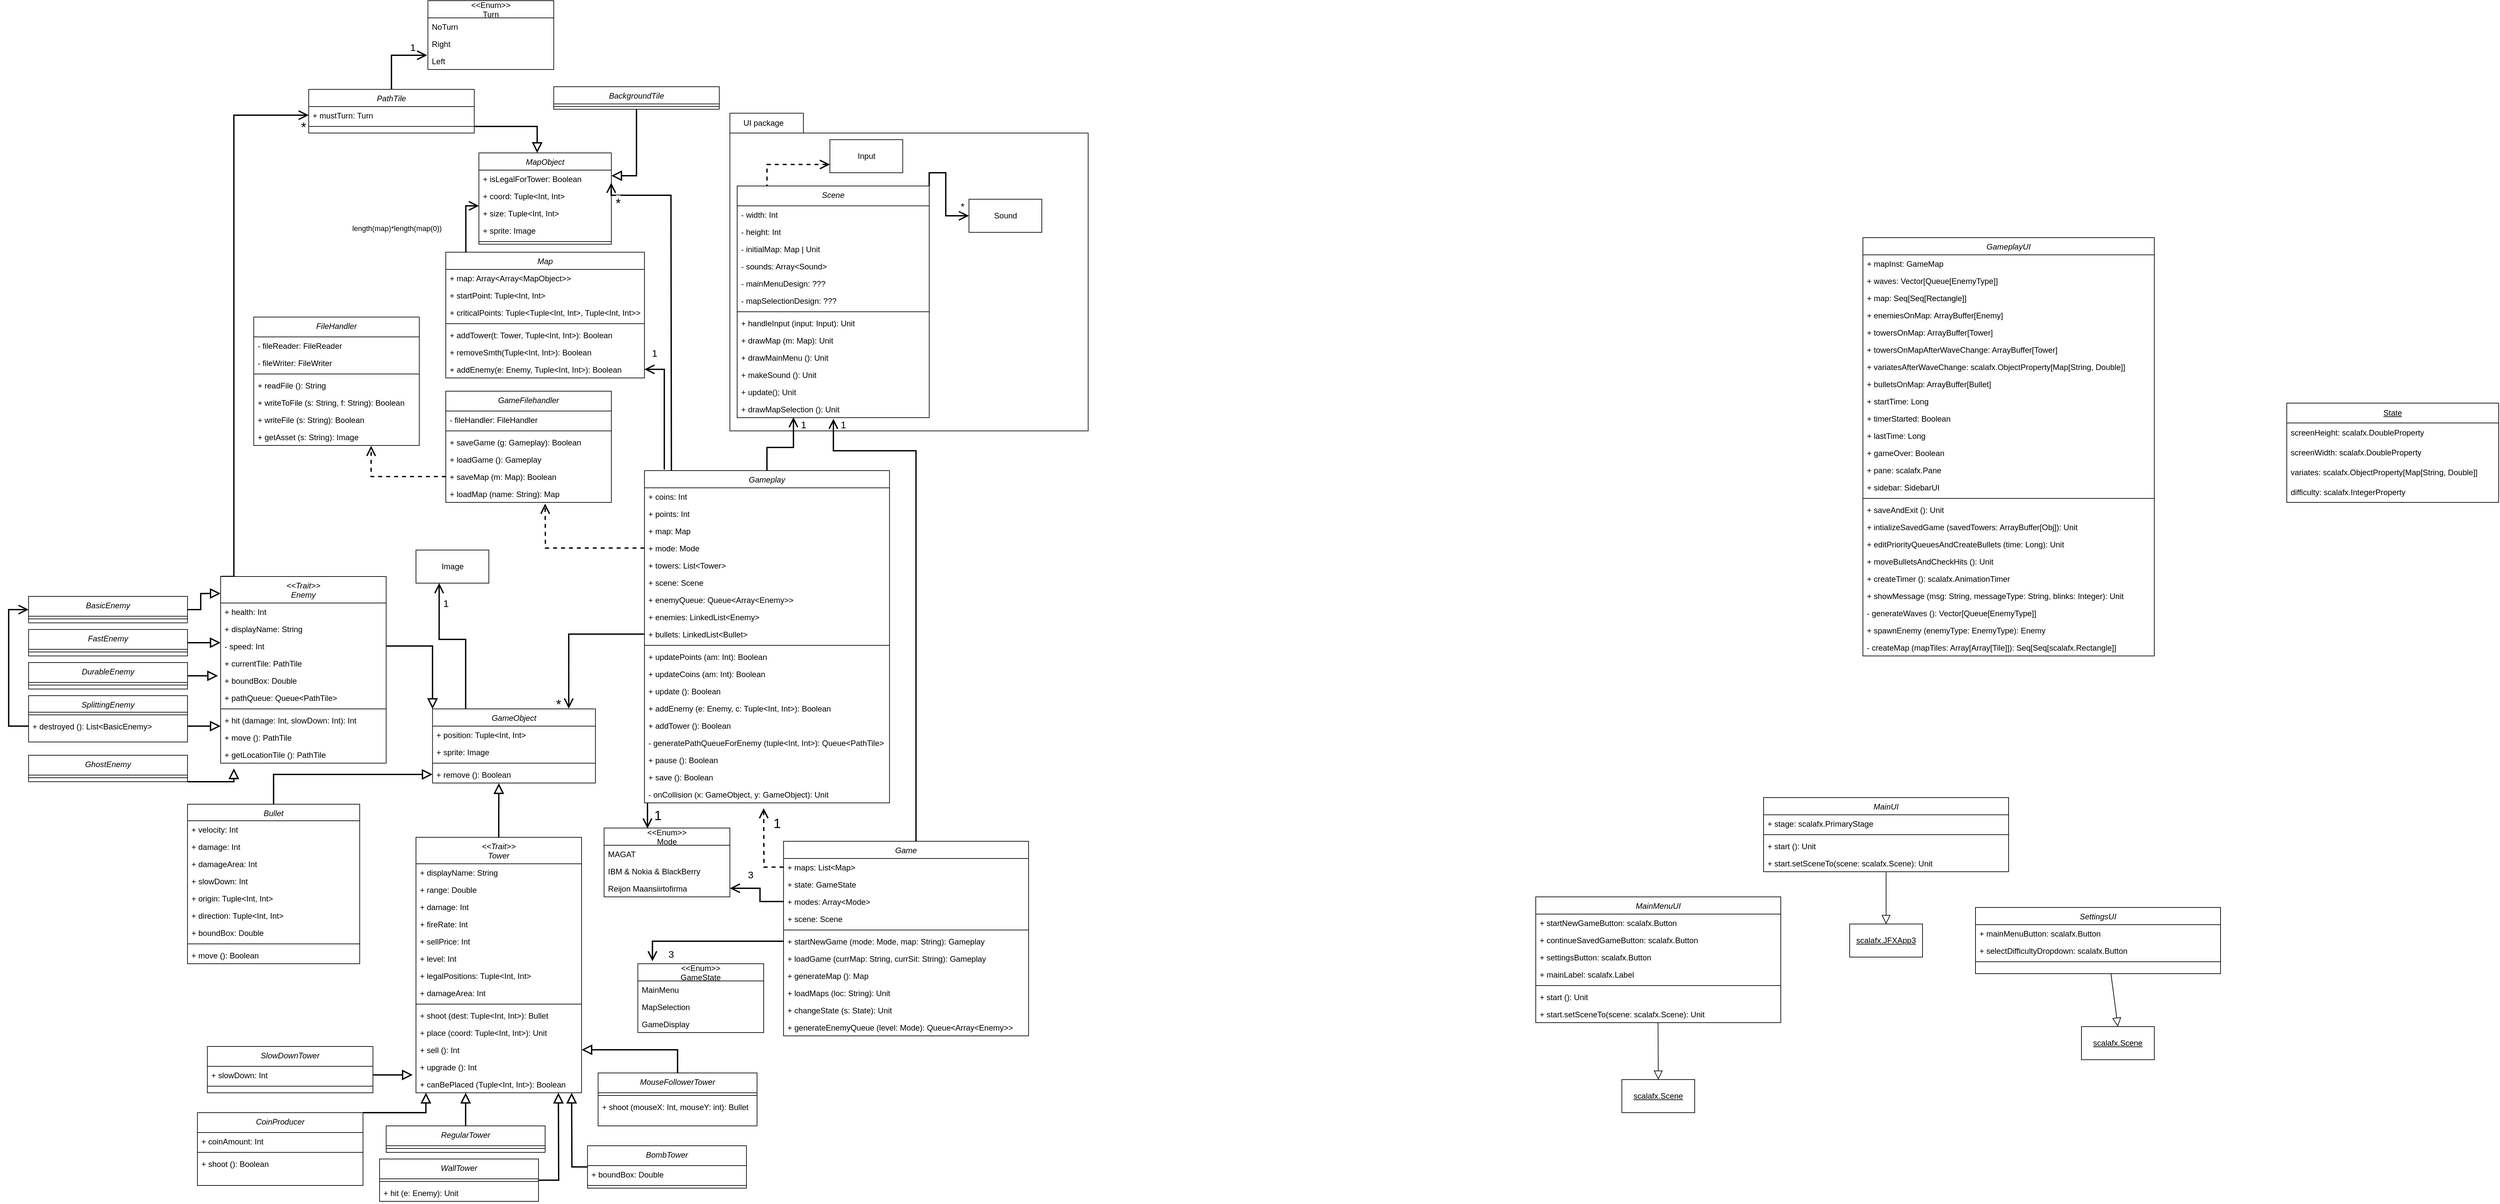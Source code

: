 <mxfile version="21.1.9" type="github">
  <diagram id="C5RBs43oDa-KdzZeNtuy" name="Page-1">
    <mxGraphModel dx="2898" dy="2062" grid="1" gridSize="10" guides="1" tooltips="1" connect="1" arrows="1" fold="1" page="1" pageScale="1" pageWidth="827" pageHeight="1169" math="0" shadow="0">
      <root>
        <mxCell id="WIyWlLk6GJQsqaUBKTNV-0" />
        <mxCell id="WIyWlLk6GJQsqaUBKTNV-1" parent="WIyWlLk6GJQsqaUBKTNV-0" />
        <mxCell id="5mX695hrPQp23sTDcBD4-8" value="" style="shape=folder;fontStyle=1;spacingTop=10;tabWidth=111;tabHeight=30;tabPosition=left;html=1;fillColor=none;" parent="WIyWlLk6GJQsqaUBKTNV-1" vertex="1">
          <mxGeometry x="-160.86" y="-650" width="541" height="480" as="geometry" />
        </mxCell>
        <mxCell id="jXVEW7oka6BfaIIjHtfz-27" value="length(map)*length(map(0))" style="edgeStyle=orthogonalEdgeStyle;rounded=0;orthogonalLoop=1;jettySize=auto;html=1;exitX=0.101;exitY=-0.001;exitDx=0;exitDy=0;strokeWidth=2;endArrow=open;endFill=0;startSize=11;endSize=11;exitPerimeter=0;" parent="WIyWlLk6GJQsqaUBKTNV-1" source="OlATY0SooS2oWQeTTlV3-0" edge="1">
          <mxGeometry x="0.556" y="54" relative="1" as="geometry">
            <mxPoint x="-539.86" y="-510" as="targetPoint" />
            <Array as="points">
              <mxPoint x="-559.86" y="-510" />
            </Array>
            <mxPoint x="-50" y="34" as="offset" />
          </mxGeometry>
        </mxCell>
        <mxCell id="OlATY0SooS2oWQeTTlV3-0" value="Map" style="swimlane;fontStyle=2;align=center;verticalAlign=top;childLayout=stackLayout;horizontal=1;startSize=26;horizontalStack=0;resizeParent=1;resizeLast=0;collapsible=1;marginBottom=0;rounded=0;shadow=0;strokeWidth=1;" parent="WIyWlLk6GJQsqaUBKTNV-1" vertex="1">
          <mxGeometry x="-589.86" y="-440" width="300" height="190" as="geometry">
            <mxRectangle x="230" y="140" width="160" height="26" as="alternateBounds" />
          </mxGeometry>
        </mxCell>
        <mxCell id="OlATY0SooS2oWQeTTlV3-1" value="+ map: Array&lt;Array&lt;MapObject&gt;&gt;" style="text;align=left;verticalAlign=top;spacingLeft=4;spacingRight=4;overflow=hidden;rotatable=0;points=[[0,0.5],[1,0.5]];portConstraint=eastwest;" parent="OlATY0SooS2oWQeTTlV3-0" vertex="1">
          <mxGeometry y="26" width="300" height="26" as="geometry" />
        </mxCell>
        <mxCell id="jXVEW7oka6BfaIIjHtfz-41" value="+ startPoint: Tuple&lt;Int, Int&gt;" style="text;align=left;verticalAlign=top;spacingLeft=4;spacingRight=4;overflow=hidden;rotatable=0;points=[[0,0.5],[1,0.5]];portConstraint=eastwest;" parent="OlATY0SooS2oWQeTTlV3-0" vertex="1">
          <mxGeometry y="52" width="300" height="26" as="geometry" />
        </mxCell>
        <mxCell id="jXVEW7oka6BfaIIjHtfz-39" value="+ criticalPoints: Tuple&lt;Tuple&lt;Int, Int&gt;, Tuple&lt;Int, Int&gt;&gt;" style="text;align=left;verticalAlign=top;spacingLeft=4;spacingRight=4;overflow=hidden;rotatable=0;points=[[0,0.5],[1,0.5]];portConstraint=eastwest;" parent="OlATY0SooS2oWQeTTlV3-0" vertex="1">
          <mxGeometry y="78" width="300" height="26" as="geometry" />
        </mxCell>
        <mxCell id="OlATY0SooS2oWQeTTlV3-2" value="" style="line;html=1;strokeWidth=1;align=left;verticalAlign=middle;spacingTop=-1;spacingLeft=3;spacingRight=3;rotatable=0;labelPosition=right;points=[];portConstraint=eastwest;" parent="OlATY0SooS2oWQeTTlV3-0" vertex="1">
          <mxGeometry y="104" width="300" height="8" as="geometry" />
        </mxCell>
        <mxCell id="OlATY0SooS2oWQeTTlV3-3" value="+ addTower(t: Tower, Tuple&lt;Int, Int&gt;): Boolean" style="text;align=left;verticalAlign=top;spacingLeft=4;spacingRight=4;overflow=hidden;rotatable=0;points=[[0,0.5],[1,0.5]];portConstraint=eastwest;" parent="OlATY0SooS2oWQeTTlV3-0" vertex="1">
          <mxGeometry y="112" width="300" height="26" as="geometry" />
        </mxCell>
        <mxCell id="OlATY0SooS2oWQeTTlV3-4" value="+ removeSmth(Tuple&lt;Int, Int&gt;): Boolean" style="text;align=left;verticalAlign=top;spacingLeft=4;spacingRight=4;overflow=hidden;rotatable=0;points=[[0,0.5],[1,0.5]];portConstraint=eastwest;" parent="OlATY0SooS2oWQeTTlV3-0" vertex="1">
          <mxGeometry y="138" width="300" height="26" as="geometry" />
        </mxCell>
        <mxCell id="gcCMT7e8VnEAfufgPn-i-42" value="+ addEnemy(e: Enemy, Tuple&lt;Int, Int&gt;): Boolean" style="text;align=left;verticalAlign=top;spacingLeft=4;spacingRight=4;overflow=hidden;rotatable=0;points=[[0,0.5],[1,0.5]];portConstraint=eastwest;" parent="OlATY0SooS2oWQeTTlV3-0" vertex="1">
          <mxGeometry y="164" width="300" height="26" as="geometry" />
        </mxCell>
        <mxCell id="gcCMT7e8VnEAfufgPn-i-72" style="edgeStyle=orthogonalEdgeStyle;rounded=0;orthogonalLoop=1;jettySize=auto;html=1;strokeWidth=2;endArrow=block;endFill=0;startSize=11;endSize=11;entryX=0.407;entryY=1.015;entryDx=0;entryDy=0;entryPerimeter=0;" parent="WIyWlLk6GJQsqaUBKTNV-1" source="OlATY0SooS2oWQeTTlV3-5" target="gcCMT7e8VnEAfufgPn-i-40" edge="1">
          <mxGeometry relative="1" as="geometry">
            <mxPoint x="-509.86" y="380" as="targetPoint" />
          </mxGeometry>
        </mxCell>
        <mxCell id="OlATY0SooS2oWQeTTlV3-5" value="&lt;&lt;Trait&gt;&gt;&#xa;Tower" style="swimlane;fontStyle=2;align=center;verticalAlign=top;childLayout=stackLayout;horizontal=1;startSize=40;horizontalStack=0;resizeParent=1;resizeLast=0;collapsible=1;marginBottom=0;rounded=0;shadow=0;strokeWidth=1;" parent="WIyWlLk6GJQsqaUBKTNV-1" vertex="1">
          <mxGeometry x="-634.86" y="444" width="250" height="386" as="geometry">
            <mxRectangle x="230" y="140" width="160" height="26" as="alternateBounds" />
          </mxGeometry>
        </mxCell>
        <mxCell id="OlATY0SooS2oWQeTTlV3-57" value="+ displayName: String" style="text;align=left;verticalAlign=top;spacingLeft=4;spacingRight=4;overflow=hidden;rotatable=0;points=[[0,0.5],[1,0.5]];portConstraint=eastwest;" parent="OlATY0SooS2oWQeTTlV3-5" vertex="1">
          <mxGeometry y="40" width="250" height="26" as="geometry" />
        </mxCell>
        <mxCell id="OlATY0SooS2oWQeTTlV3-27" value="+ range: Double" style="text;align=left;verticalAlign=top;spacingLeft=4;spacingRight=4;overflow=hidden;rotatable=0;points=[[0,0.5],[1,0.5]];portConstraint=eastwest;" parent="OlATY0SooS2oWQeTTlV3-5" vertex="1">
          <mxGeometry y="66" width="250" height="26" as="geometry" />
        </mxCell>
        <mxCell id="OlATY0SooS2oWQeTTlV3-28" value="+ damage: Int" style="text;align=left;verticalAlign=top;spacingLeft=4;spacingRight=4;overflow=hidden;rotatable=0;points=[[0,0.5],[1,0.5]];portConstraint=eastwest;" parent="OlATY0SooS2oWQeTTlV3-5" vertex="1">
          <mxGeometry y="92" width="250" height="26" as="geometry" />
        </mxCell>
        <mxCell id="OlATY0SooS2oWQeTTlV3-29" value="+ fireRate: Int" style="text;align=left;verticalAlign=top;spacingLeft=4;spacingRight=4;overflow=hidden;rotatable=0;points=[[0,0.5],[1,0.5]];portConstraint=eastwest;" parent="OlATY0SooS2oWQeTTlV3-5" vertex="1">
          <mxGeometry y="118" width="250" height="26" as="geometry" />
        </mxCell>
        <mxCell id="OlATY0SooS2oWQeTTlV3-31" value="+ sellPrice: Int" style="text;align=left;verticalAlign=top;spacingLeft=4;spacingRight=4;overflow=hidden;rotatable=0;points=[[0,0.5],[1,0.5]];portConstraint=eastwest;" parent="OlATY0SooS2oWQeTTlV3-5" vertex="1">
          <mxGeometry y="144" width="250" height="26" as="geometry" />
        </mxCell>
        <mxCell id="OlATY0SooS2oWQeTTlV3-32" value="+ level: Int" style="text;align=left;verticalAlign=top;spacingLeft=4;spacingRight=4;overflow=hidden;rotatable=0;points=[[0,0.5],[1,0.5]];portConstraint=eastwest;" parent="OlATY0SooS2oWQeTTlV3-5" vertex="1">
          <mxGeometry y="170" width="250" height="26" as="geometry" />
        </mxCell>
        <mxCell id="OlATY0SooS2oWQeTTlV3-79" value="+ legalPositions: Tuple&lt;Int, Int&gt;" style="text;align=left;verticalAlign=top;spacingLeft=4;spacingRight=4;overflow=hidden;rotatable=0;points=[[0,0.5],[1,0.5]];portConstraint=eastwest;" parent="OlATY0SooS2oWQeTTlV3-5" vertex="1">
          <mxGeometry y="196" width="250" height="26" as="geometry" />
        </mxCell>
        <mxCell id="OlATY0SooS2oWQeTTlV3-84" value="+ damageArea: Int" style="text;align=left;verticalAlign=top;spacingLeft=4;spacingRight=4;overflow=hidden;rotatable=0;points=[[0,0.5],[1,0.5]];portConstraint=eastwest;" parent="OlATY0SooS2oWQeTTlV3-5" vertex="1">
          <mxGeometry y="222" width="250" height="26" as="geometry" />
        </mxCell>
        <mxCell id="OlATY0SooS2oWQeTTlV3-7" value="" style="line;html=1;strokeWidth=1;align=left;verticalAlign=middle;spacingTop=-1;spacingLeft=3;spacingRight=3;rotatable=0;labelPosition=right;points=[];portConstraint=eastwest;" parent="OlATY0SooS2oWQeTTlV3-5" vertex="1">
          <mxGeometry y="248" width="250" height="8" as="geometry" />
        </mxCell>
        <mxCell id="OlATY0SooS2oWQeTTlV3-34" value="+ shoot (dest: Tuple&lt;Int, Int&gt;): Bullet" style="text;align=left;verticalAlign=top;spacingLeft=4;spacingRight=4;overflow=hidden;rotatable=0;points=[[0,0.5],[1,0.5]];portConstraint=eastwest;" parent="OlATY0SooS2oWQeTTlV3-5" vertex="1">
          <mxGeometry y="256" width="250" height="26" as="geometry" />
        </mxCell>
        <mxCell id="gcCMT7e8VnEAfufgPn-i-60" value="+ place (coord: Tuple&lt;Int, Int&gt;): Unit" style="text;align=left;verticalAlign=top;spacingLeft=4;spacingRight=4;overflow=hidden;rotatable=0;points=[[0,0.5],[1,0.5]];portConstraint=eastwest;" parent="OlATY0SooS2oWQeTTlV3-5" vertex="1">
          <mxGeometry y="282" width="250" height="26" as="geometry" />
        </mxCell>
        <mxCell id="OlATY0SooS2oWQeTTlV3-33" value="+ sell (): Int" style="text;align=left;verticalAlign=top;spacingLeft=4;spacingRight=4;overflow=hidden;rotatable=0;points=[[0,0.5],[1,0.5]];portConstraint=eastwest;" parent="OlATY0SooS2oWQeTTlV3-5" vertex="1">
          <mxGeometry y="308" width="250" height="26" as="geometry" />
        </mxCell>
        <mxCell id="OlATY0SooS2oWQeTTlV3-35" value="+ upgrade (): Int" style="text;align=left;verticalAlign=top;spacingLeft=4;spacingRight=4;overflow=hidden;rotatable=0;points=[[0,0.5],[1,0.5]];portConstraint=eastwest;" parent="OlATY0SooS2oWQeTTlV3-5" vertex="1">
          <mxGeometry y="334" width="250" height="26" as="geometry" />
        </mxCell>
        <mxCell id="jXVEW7oka6BfaIIjHtfz-31" value="+ canBePlaced (Tuple&lt;Int, Int&gt;): Boolean" style="text;align=left;verticalAlign=top;spacingLeft=4;spacingRight=4;overflow=hidden;rotatable=0;points=[[0,0.5],[1,0.5]];portConstraint=eastwest;" parent="OlATY0SooS2oWQeTTlV3-5" vertex="1">
          <mxGeometry y="360" width="250" height="26" as="geometry" />
        </mxCell>
        <mxCell id="gcCMT7e8VnEAfufgPn-i-84" value="1" style="edgeStyle=orthogonalEdgeStyle;rounded=0;orthogonalLoop=1;jettySize=auto;html=1;entryX=0.345;entryY=0.007;entryDx=0;entryDy=0;entryPerimeter=0;labelBackgroundColor=none;strokeWidth=2;fontSize=20;endArrow=open;endFill=0;startSize=11;endSize=11;" parent="WIyWlLk6GJQsqaUBKTNV-1" source="OlATY0SooS2oWQeTTlV3-12" target="OlATY0SooS2oWQeTTlV3-20" edge="1">
          <mxGeometry x="-0.07" y="15" relative="1" as="geometry">
            <mxPoint as="offset" />
            <Array as="points">
              <mxPoint x="-284.86" y="300" />
              <mxPoint x="-284.86" y="300" />
            </Array>
          </mxGeometry>
        </mxCell>
        <mxCell id="gcCMT7e8VnEAfufgPn-i-91" value="1" style="edgeStyle=orthogonalEdgeStyle;rounded=0;orthogonalLoop=1;jettySize=auto;html=1;labelBackgroundColor=none;strokeWidth=2;fontSize=15;endArrow=open;endFill=0;startSize=11;endSize=11;entryX=0.293;entryY=0.974;entryDx=0;entryDy=0;entryPerimeter=0;" parent="WIyWlLk6GJQsqaUBKTNV-1" source="OlATY0SooS2oWQeTTlV3-12" target="gcCMT7e8VnEAfufgPn-i-58" edge="1">
          <mxGeometry x="0.823" y="-15" relative="1" as="geometry">
            <mxPoint x="-144.86" y="-140" as="targetPoint" />
            <mxPoint as="offset" />
          </mxGeometry>
        </mxCell>
        <mxCell id="jXVEW7oka6BfaIIjHtfz-36" value="1" style="edgeStyle=orthogonalEdgeStyle;rounded=0;orthogonalLoop=1;jettySize=auto;html=1;exitX=0.081;exitY=-0.003;exitDx=0;exitDy=0;strokeWidth=2;fontSize=15;endArrow=open;endFill=0;startSize=11;endSize=11;exitPerimeter=0;" parent="WIyWlLk6GJQsqaUBKTNV-1" source="OlATY0SooS2oWQeTTlV3-12" target="gcCMT7e8VnEAfufgPn-i-42" edge="1">
          <mxGeometry x="0.822" y="-25" relative="1" as="geometry">
            <mxPoint x="-1" as="offset" />
            <Array as="points">
              <mxPoint x="-259.86" y="-263" />
            </Array>
          </mxGeometry>
        </mxCell>
        <mxCell id="jXVEW7oka6BfaIIjHtfz-46" value="*" style="edgeStyle=orthogonalEdgeStyle;rounded=0;orthogonalLoop=1;jettySize=auto;html=1;exitX=0.11;exitY=-0.006;exitDx=0;exitDy=0;entryX=0.999;entryY=0.734;entryDx=0;entryDy=0;strokeWidth=2;fontSize=20;endArrow=open;endFill=0;startSize=11;endSize=11;exitPerimeter=0;entryPerimeter=0;" parent="WIyWlLk6GJQsqaUBKTNV-1" source="OlATY0SooS2oWQeTTlV3-12" target="jXVEW7oka6BfaIIjHtfz-20" edge="1">
          <mxGeometry x="0.89" y="11" relative="1" as="geometry">
            <Array as="points">
              <mxPoint x="-248.86" y="-110" />
              <mxPoint x="-249.86" y="-110" />
              <mxPoint x="-249.86" y="-526" />
            </Array>
            <mxPoint as="offset" />
          </mxGeometry>
        </mxCell>
        <mxCell id="OlATY0SooS2oWQeTTlV3-12" value="Gameplay" style="swimlane;fontStyle=2;align=center;verticalAlign=top;childLayout=stackLayout;horizontal=1;startSize=26;horizontalStack=0;resizeParent=1;resizeLast=0;collapsible=1;marginBottom=0;rounded=0;shadow=0;strokeWidth=1;" parent="WIyWlLk6GJQsqaUBKTNV-1" vertex="1">
          <mxGeometry x="-289.86" y="-110" width="370" height="502" as="geometry">
            <mxRectangle x="230" y="140" width="160" height="26" as="alternateBounds" />
          </mxGeometry>
        </mxCell>
        <mxCell id="OlATY0SooS2oWQeTTlV3-13" value="+ coins: Int" style="text;align=left;verticalAlign=top;spacingLeft=4;spacingRight=4;overflow=hidden;rotatable=0;points=[[0,0.5],[1,0.5]];portConstraint=eastwest;" parent="OlATY0SooS2oWQeTTlV3-12" vertex="1">
          <mxGeometry y="26" width="370" height="26" as="geometry" />
        </mxCell>
        <mxCell id="OlATY0SooS2oWQeTTlV3-16" value="+ points: Int" style="text;align=left;verticalAlign=top;spacingLeft=4;spacingRight=4;overflow=hidden;rotatable=0;points=[[0,0.5],[1,0.5]];portConstraint=eastwest;" parent="OlATY0SooS2oWQeTTlV3-12" vertex="1">
          <mxGeometry y="52" width="370" height="26" as="geometry" />
        </mxCell>
        <mxCell id="OlATY0SooS2oWQeTTlV3-17" value="+ map: Map" style="text;align=left;verticalAlign=top;spacingLeft=4;spacingRight=4;overflow=hidden;rotatable=0;points=[[0,0.5],[1,0.5]];portConstraint=eastwest;" parent="OlATY0SooS2oWQeTTlV3-12" vertex="1">
          <mxGeometry y="78" width="370" height="26" as="geometry" />
        </mxCell>
        <mxCell id="gcCMT7e8VnEAfufgPn-i-88" style="edgeStyle=orthogonalEdgeStyle;rounded=0;orthogonalLoop=1;jettySize=auto;html=1;labelBackgroundColor=none;strokeWidth=2;fontSize=20;endArrow=open;endFill=0;startSize=11;endSize=11;dashed=1;" parent="OlATY0SooS2oWQeTTlV3-12" source="OlATY0SooS2oWQeTTlV3-24" edge="1">
          <mxGeometry relative="1" as="geometry">
            <mxPoint x="-150.0" y="50" as="targetPoint" />
          </mxGeometry>
        </mxCell>
        <mxCell id="OlATY0SooS2oWQeTTlV3-24" value="+ mode: Mode" style="text;align=left;verticalAlign=top;spacingLeft=4;spacingRight=4;overflow=hidden;rotatable=0;points=[[0,0.5],[1,0.5]];portConstraint=eastwest;" parent="OlATY0SooS2oWQeTTlV3-12" vertex="1">
          <mxGeometry y="104" width="370" height="26" as="geometry" />
        </mxCell>
        <mxCell id="OlATY0SooS2oWQeTTlV3-36" value="+ towers: List&lt;Tower&gt;" style="text;align=left;verticalAlign=top;spacingLeft=4;spacingRight=4;overflow=hidden;rotatable=0;points=[[0,0.5],[1,0.5]];portConstraint=eastwest;" parent="OlATY0SooS2oWQeTTlV3-12" vertex="1">
          <mxGeometry y="130" width="370" height="26" as="geometry" />
        </mxCell>
        <mxCell id="gcCMT7e8VnEAfufgPn-i-90" value="+ scene: Scene" style="text;align=left;verticalAlign=top;spacingLeft=4;spacingRight=4;overflow=hidden;rotatable=0;points=[[0,0.5],[1,0.5]];portConstraint=eastwest;" parent="OlATY0SooS2oWQeTTlV3-12" vertex="1">
          <mxGeometry y="156" width="370" height="26" as="geometry" />
        </mxCell>
        <mxCell id="jXVEW7oka6BfaIIjHtfz-54" value="+ enemyQueue: Queue&lt;Array&lt;Enemy&gt;&gt;" style="text;align=left;verticalAlign=top;spacingLeft=4;spacingRight=4;overflow=hidden;rotatable=0;points=[[0,0.5],[1,0.5]];portConstraint=eastwest;" parent="OlATY0SooS2oWQeTTlV3-12" vertex="1">
          <mxGeometry y="182" width="370" height="26" as="geometry" />
        </mxCell>
        <mxCell id="OlATY0SooS2oWQeTTlV3-37" value="+ enemies: LinkedList&lt;Enemy&gt;" style="text;align=left;verticalAlign=top;spacingLeft=4;spacingRight=4;overflow=hidden;rotatable=0;points=[[0,0.5],[1,0.5]];portConstraint=eastwest;" parent="OlATY0SooS2oWQeTTlV3-12" vertex="1">
          <mxGeometry y="208" width="370" height="26" as="geometry" />
        </mxCell>
        <mxCell id="gcCMT7e8VnEAfufgPn-i-44" value="+ bullets: LinkedList&lt;Bullet&gt;" style="text;align=left;verticalAlign=top;spacingLeft=4;spacingRight=4;overflow=hidden;rotatable=0;points=[[0,0.5],[1,0.5]];portConstraint=eastwest;" parent="OlATY0SooS2oWQeTTlV3-12" vertex="1">
          <mxGeometry y="234" width="370" height="26" as="geometry" />
        </mxCell>
        <mxCell id="OlATY0SooS2oWQeTTlV3-14" value="" style="line;html=1;strokeWidth=1;align=left;verticalAlign=middle;spacingTop=-1;spacingLeft=3;spacingRight=3;rotatable=0;labelPosition=right;points=[];portConstraint=eastwest;" parent="OlATY0SooS2oWQeTTlV3-12" vertex="1">
          <mxGeometry y="260" width="370" height="8" as="geometry" />
        </mxCell>
        <mxCell id="OlATY0SooS2oWQeTTlV3-18" value="+ updatePoints (am: Int): Boolean" style="text;align=left;verticalAlign=top;spacingLeft=4;spacingRight=4;overflow=hidden;rotatable=0;points=[[0,0.5],[1,0.5]];portConstraint=eastwest;" parent="OlATY0SooS2oWQeTTlV3-12" vertex="1">
          <mxGeometry y="268" width="370" height="26" as="geometry" />
        </mxCell>
        <mxCell id="OlATY0SooS2oWQeTTlV3-15" value="+ updateCoins (am: Int): Boolean" style="text;align=left;verticalAlign=top;spacingLeft=4;spacingRight=4;overflow=hidden;rotatable=0;points=[[0,0.5],[1,0.5]];portConstraint=eastwest;" parent="OlATY0SooS2oWQeTTlV3-12" vertex="1">
          <mxGeometry y="294" width="370" height="26" as="geometry" />
        </mxCell>
        <mxCell id="gcCMT7e8VnEAfufgPn-i-18" value="+ update (): Boolean" style="text;align=left;verticalAlign=top;spacingLeft=4;spacingRight=4;overflow=hidden;rotatable=0;points=[[0,0.5],[1,0.5]];portConstraint=eastwest;" parent="OlATY0SooS2oWQeTTlV3-12" vertex="1">
          <mxGeometry y="320" width="370" height="26" as="geometry" />
        </mxCell>
        <mxCell id="jXVEW7oka6BfaIIjHtfz-43" value="+ addEnemy (e: Enemy, c: Tuple&lt;Int, Int&gt;): Boolean" style="text;align=left;verticalAlign=top;spacingLeft=4;spacingRight=4;overflow=hidden;rotatable=0;points=[[0,0.5],[1,0.5]];portConstraint=eastwest;" parent="OlATY0SooS2oWQeTTlV3-12" vertex="1">
          <mxGeometry y="346" width="370" height="26" as="geometry" />
        </mxCell>
        <mxCell id="jXVEW7oka6BfaIIjHtfz-44" value="+ addTower (): Boolean" style="text;align=left;verticalAlign=top;spacingLeft=4;spacingRight=4;overflow=hidden;rotatable=0;points=[[0,0.5],[1,0.5]];portConstraint=eastwest;" parent="OlATY0SooS2oWQeTTlV3-12" vertex="1">
          <mxGeometry y="372" width="370" height="26" as="geometry" />
        </mxCell>
        <mxCell id="jXVEW7oka6BfaIIjHtfz-45" value="- generatePathQueueForEnemy (tuple&lt;Int, Int&gt;): Queue&lt;PathTile&gt;" style="text;align=left;verticalAlign=top;spacingLeft=4;spacingRight=4;overflow=hidden;rotatable=0;points=[[0,0.5],[1,0.5]];portConstraint=eastwest;" parent="OlATY0SooS2oWQeTTlV3-12" vertex="1">
          <mxGeometry y="398" width="370" height="26" as="geometry" />
        </mxCell>
        <mxCell id="gcCMT7e8VnEAfufgPn-i-19" value="+ pause (): Boolean" style="text;align=left;verticalAlign=top;spacingLeft=4;spacingRight=4;overflow=hidden;rotatable=0;points=[[0,0.5],[1,0.5]];portConstraint=eastwest;" parent="OlATY0SooS2oWQeTTlV3-12" vertex="1">
          <mxGeometry y="424" width="370" height="26" as="geometry" />
        </mxCell>
        <mxCell id="gcCMT7e8VnEAfufgPn-i-20" value="+ save (): Boolean" style="text;align=left;verticalAlign=top;spacingLeft=4;spacingRight=4;overflow=hidden;rotatable=0;points=[[0,0.5],[1,0.5]];portConstraint=eastwest;" parent="OlATY0SooS2oWQeTTlV3-12" vertex="1">
          <mxGeometry y="450" width="370" height="26" as="geometry" />
        </mxCell>
        <mxCell id="gcCMT7e8VnEAfufgPn-i-52" value="- onCollision (x: GameObject, y: GameObject): Unit" style="text;align=left;verticalAlign=top;spacingLeft=4;spacingRight=4;overflow=hidden;rotatable=0;points=[[0,0.5],[1,0.5]];portConstraint=eastwest;" parent="OlATY0SooS2oWQeTTlV3-12" vertex="1">
          <mxGeometry y="476" width="370" height="26" as="geometry" />
        </mxCell>
        <mxCell id="OlATY0SooS2oWQeTTlV3-20" value="&lt;&lt;Enum&gt;&gt;&#xa;Mode" style="swimlane;fontStyle=0;childLayout=stackLayout;horizontal=1;startSize=26;fillColor=none;horizontalStack=0;resizeParent=1;resizeParentMax=0;resizeLast=0;collapsible=1;marginBottom=0;" parent="WIyWlLk6GJQsqaUBKTNV-1" vertex="1">
          <mxGeometry x="-350.86" y="430" width="190" height="104" as="geometry" />
        </mxCell>
        <mxCell id="OlATY0SooS2oWQeTTlV3-21" value="MAGAT" style="text;strokeColor=none;fillColor=none;align=left;verticalAlign=top;spacingLeft=4;spacingRight=4;overflow=hidden;rotatable=0;points=[[0,0.5],[1,0.5]];portConstraint=eastwest;" parent="OlATY0SooS2oWQeTTlV3-20" vertex="1">
          <mxGeometry y="26" width="190" height="26" as="geometry" />
        </mxCell>
        <mxCell id="OlATY0SooS2oWQeTTlV3-22" value="IBM &amp; Nokia &amp; BlackBerry" style="text;strokeColor=none;fillColor=none;align=left;verticalAlign=top;spacingLeft=4;spacingRight=4;overflow=hidden;rotatable=0;points=[[0,0.5],[1,0.5]];portConstraint=eastwest;" parent="OlATY0SooS2oWQeTTlV3-20" vertex="1">
          <mxGeometry y="52" width="190" height="26" as="geometry" />
        </mxCell>
        <mxCell id="OlATY0SooS2oWQeTTlV3-23" value="Reijon Maansiirtofirma" style="text;strokeColor=none;fillColor=none;align=left;verticalAlign=top;spacingLeft=4;spacingRight=4;overflow=hidden;rotatable=0;points=[[0,0.5],[1,0.5]];portConstraint=eastwest;" parent="OlATY0SooS2oWQeTTlV3-20" vertex="1">
          <mxGeometry y="78" width="190" height="26" as="geometry" />
        </mxCell>
        <mxCell id="jXVEW7oka6BfaIIjHtfz-48" value="*" style="edgeStyle=orthogonalEdgeStyle;rounded=0;orthogonalLoop=1;jettySize=auto;html=1;exitX=0;exitY=0;exitDx=0;exitDy=0;entryX=0;entryY=0.5;entryDx=0;entryDy=0;strokeWidth=2;fontSize=20;endArrow=open;endFill=0;startSize=11;endSize=11;" parent="WIyWlLk6GJQsqaUBKTNV-1" source="OlATY0SooS2oWQeTTlV3-38" target="jXVEW7oka6BfaIIjHtfz-1" edge="1">
          <mxGeometry x="0.981" y="-17" relative="1" as="geometry">
            <mxPoint as="offset" />
            <Array as="points">
              <mxPoint x="-909.86" y="50" />
              <mxPoint x="-909.86" y="-647" />
            </Array>
          </mxGeometry>
        </mxCell>
        <mxCell id="OlATY0SooS2oWQeTTlV3-38" value="&lt;&lt;Trait&gt;&gt;&#xa;Enemy" style="swimlane;fontStyle=2;align=center;verticalAlign=top;childLayout=stackLayout;horizontal=1;startSize=40;horizontalStack=0;resizeParent=1;resizeLast=0;collapsible=1;marginBottom=0;rounded=0;shadow=0;strokeWidth=1;" parent="WIyWlLk6GJQsqaUBKTNV-1" vertex="1">
          <mxGeometry x="-929.86" y="50" width="250" height="282" as="geometry">
            <mxRectangle x="230" y="140" width="160" height="26" as="alternateBounds" />
          </mxGeometry>
        </mxCell>
        <mxCell id="OlATY0SooS2oWQeTTlV3-41" value="+ health: Int" style="text;align=left;verticalAlign=top;spacingLeft=4;spacingRight=4;overflow=hidden;rotatable=0;points=[[0,0.5],[1,0.5]];portConstraint=eastwest;" parent="OlATY0SooS2oWQeTTlV3-38" vertex="1">
          <mxGeometry y="40" width="250" height="26" as="geometry" />
        </mxCell>
        <mxCell id="OlATY0SooS2oWQeTTlV3-137" value="+ displayName: String" style="text;align=left;verticalAlign=top;spacingLeft=4;spacingRight=4;overflow=hidden;rotatable=0;points=[[0,0.5],[1,0.5]];portConstraint=eastwest;" parent="OlATY0SooS2oWQeTTlV3-38" vertex="1">
          <mxGeometry y="66" width="250" height="26" as="geometry" />
        </mxCell>
        <mxCell id="OlATY0SooS2oWQeTTlV3-42" value="- speed: Int" style="text;align=left;verticalAlign=top;spacingLeft=4;spacingRight=4;overflow=hidden;rotatable=0;points=[[0,0.5],[1,0.5]];portConstraint=eastwest;" parent="OlATY0SooS2oWQeTTlV3-38" vertex="1">
          <mxGeometry y="92" width="250" height="26" as="geometry" />
        </mxCell>
        <mxCell id="jXVEW7oka6BfaIIjHtfz-30" value="+ currentTile: PathTile" style="text;align=left;verticalAlign=top;spacingLeft=4;spacingRight=4;overflow=hidden;rotatable=0;points=[[0,0.5],[1,0.5]];portConstraint=eastwest;" parent="OlATY0SooS2oWQeTTlV3-38" vertex="1">
          <mxGeometry y="118" width="250" height="26" as="geometry" />
        </mxCell>
        <mxCell id="jXVEW7oka6BfaIIjHtfz-33" value="+ boundBox: Double" style="text;align=left;verticalAlign=top;spacingLeft=4;spacingRight=4;overflow=hidden;rotatable=0;points=[[0,0.5],[1,0.5]];portConstraint=eastwest;" parent="OlATY0SooS2oWQeTTlV3-38" vertex="1">
          <mxGeometry y="144" width="250" height="26" as="geometry" />
        </mxCell>
        <mxCell id="jXVEW7oka6BfaIIjHtfz-47" value="+ pathQueue: Queue&lt;PathTile&gt;" style="text;align=left;verticalAlign=top;spacingLeft=4;spacingRight=4;overflow=hidden;rotatable=0;points=[[0,0.5],[1,0.5]];portConstraint=eastwest;" parent="OlATY0SooS2oWQeTTlV3-38" vertex="1">
          <mxGeometry y="170" width="250" height="26" as="geometry" />
        </mxCell>
        <mxCell id="OlATY0SooS2oWQeTTlV3-45" value="" style="line;html=1;strokeWidth=1;align=left;verticalAlign=middle;spacingTop=-1;spacingLeft=3;spacingRight=3;rotatable=0;labelPosition=right;points=[];portConstraint=eastwest;" parent="OlATY0SooS2oWQeTTlV3-38" vertex="1">
          <mxGeometry y="196" width="250" height="8" as="geometry" />
        </mxCell>
        <mxCell id="OlATY0SooS2oWQeTTlV3-46" value="+ hit (damage: Int, slowDown: Int): Int" style="text;align=left;verticalAlign=top;spacingLeft=4;spacingRight=4;overflow=hidden;rotatable=0;points=[[0,0.5],[1,0.5]];portConstraint=eastwest;" parent="OlATY0SooS2oWQeTTlV3-38" vertex="1">
          <mxGeometry y="204" width="250" height="26" as="geometry" />
        </mxCell>
        <mxCell id="OlATY0SooS2oWQeTTlV3-117" value="+ move (): PathTile" style="text;align=left;verticalAlign=top;spacingLeft=4;spacingRight=4;overflow=hidden;rotatable=0;points=[[0,0.5],[1,0.5]];portConstraint=eastwest;" parent="OlATY0SooS2oWQeTTlV3-38" vertex="1">
          <mxGeometry y="230" width="250" height="26" as="geometry" />
        </mxCell>
        <mxCell id="jXVEW7oka6BfaIIjHtfz-29" value="+ getLocationTile (): PathTile" style="text;align=left;verticalAlign=top;spacingLeft=4;spacingRight=4;overflow=hidden;rotatable=0;points=[[0,0.5],[1,0.5]];portConstraint=eastwest;" parent="OlATY0SooS2oWQeTTlV3-38" vertex="1">
          <mxGeometry y="256" width="250" height="26" as="geometry" />
        </mxCell>
        <mxCell id="gcCMT7e8VnEAfufgPn-i-70" style="edgeStyle=orthogonalEdgeStyle;rounded=0;orthogonalLoop=1;jettySize=auto;html=1;entryX=0;entryY=0.5;entryDx=0;entryDy=0;strokeWidth=2;endArrow=block;endFill=0;startSize=11;endSize=11;" parent="WIyWlLk6GJQsqaUBKTNV-1" source="OlATY0SooS2oWQeTTlV3-58" target="gcCMT7e8VnEAfufgPn-i-40" edge="1">
          <mxGeometry relative="1" as="geometry" />
        </mxCell>
        <mxCell id="OlATY0SooS2oWQeTTlV3-58" value="Bullet" style="swimlane;fontStyle=2;align=center;verticalAlign=top;childLayout=stackLayout;horizontal=1;startSize=25;horizontalStack=0;resizeParent=1;resizeLast=0;collapsible=1;marginBottom=0;rounded=0;shadow=0;strokeWidth=1;" parent="WIyWlLk6GJQsqaUBKTNV-1" vertex="1">
          <mxGeometry x="-979.86" y="394" width="260" height="241" as="geometry">
            <mxRectangle x="230" y="140" width="160" height="26" as="alternateBounds" />
          </mxGeometry>
        </mxCell>
        <mxCell id="OlATY0SooS2oWQeTTlV3-60" value="+ velocity: Int" style="text;align=left;verticalAlign=top;spacingLeft=4;spacingRight=4;overflow=hidden;rotatable=0;points=[[0,0.5],[1,0.5]];portConstraint=eastwest;" parent="OlATY0SooS2oWQeTTlV3-58" vertex="1">
          <mxGeometry y="25" width="260" height="26" as="geometry" />
        </mxCell>
        <mxCell id="OlATY0SooS2oWQeTTlV3-61" value="+ damage: Int" style="text;align=left;verticalAlign=top;spacingLeft=4;spacingRight=4;overflow=hidden;rotatable=0;points=[[0,0.5],[1,0.5]];portConstraint=eastwest;" parent="OlATY0SooS2oWQeTTlV3-58" vertex="1">
          <mxGeometry y="51" width="260" height="26" as="geometry" />
        </mxCell>
        <mxCell id="jXVEW7oka6BfaIIjHtfz-32" value="+ damageArea: Int" style="text;align=left;verticalAlign=top;spacingLeft=4;spacingRight=4;overflow=hidden;rotatable=0;points=[[0,0.5],[1,0.5]];portConstraint=eastwest;" parent="OlATY0SooS2oWQeTTlV3-58" vertex="1">
          <mxGeometry y="77" width="260" height="26" as="geometry" />
        </mxCell>
        <mxCell id="OlATY0SooS2oWQeTTlV3-89" value="+ slowDown: Int" style="text;align=left;verticalAlign=top;spacingLeft=4;spacingRight=4;overflow=hidden;rotatable=0;points=[[0,0.5],[1,0.5]];portConstraint=eastwest;" parent="OlATY0SooS2oWQeTTlV3-58" vertex="1">
          <mxGeometry y="103" width="260" height="26" as="geometry" />
        </mxCell>
        <mxCell id="gcCMT7e8VnEAfufgPn-i-15" value="+ origin: Tuple&lt;Int, Int&gt;" style="text;align=left;verticalAlign=top;spacingLeft=4;spacingRight=4;overflow=hidden;rotatable=0;points=[[0,0.5],[1,0.5]];portConstraint=eastwest;" parent="OlATY0SooS2oWQeTTlV3-58" vertex="1">
          <mxGeometry y="129" width="260" height="26" as="geometry" />
        </mxCell>
        <mxCell id="gcCMT7e8VnEAfufgPn-i-16" value="+ direction: Tuple&lt;Int, Int&gt;" style="text;align=left;verticalAlign=top;spacingLeft=4;spacingRight=4;overflow=hidden;rotatable=0;points=[[0,0.5],[1,0.5]];portConstraint=eastwest;" parent="OlATY0SooS2oWQeTTlV3-58" vertex="1">
          <mxGeometry y="155" width="260" height="26" as="geometry" />
        </mxCell>
        <mxCell id="jXVEW7oka6BfaIIjHtfz-34" value="+ boundBox: Double" style="text;align=left;verticalAlign=top;spacingLeft=4;spacingRight=4;overflow=hidden;rotatable=0;points=[[0,0.5],[1,0.5]];portConstraint=eastwest;" parent="OlATY0SooS2oWQeTTlV3-58" vertex="1">
          <mxGeometry y="181" width="260" height="26" as="geometry" />
        </mxCell>
        <mxCell id="OlATY0SooS2oWQeTTlV3-62" value="" style="line;html=1;strokeWidth=1;align=left;verticalAlign=middle;spacingTop=-1;spacingLeft=3;spacingRight=3;rotatable=0;labelPosition=right;points=[];portConstraint=eastwest;" parent="OlATY0SooS2oWQeTTlV3-58" vertex="1">
          <mxGeometry y="207" width="260" height="8" as="geometry" />
        </mxCell>
        <mxCell id="gcCMT7e8VnEAfufgPn-i-13" value="+ move (): Boolean" style="text;align=left;verticalAlign=top;spacingLeft=4;spacingRight=4;overflow=hidden;rotatable=0;points=[[0,0.5],[1,0.5]];portConstraint=eastwest;" parent="OlATY0SooS2oWQeTTlV3-58" vertex="1">
          <mxGeometry y="215" width="260" height="26" as="geometry" />
        </mxCell>
        <mxCell id="gcCMT7e8VnEAfufgPn-i-77" style="edgeStyle=orthogonalEdgeStyle;rounded=0;orthogonalLoop=1;jettySize=auto;html=1;exitX=1;exitY=0;exitDx=0;exitDy=0;strokeWidth=2;endArrow=block;endFill=0;startSize=11;endSize=11;" parent="WIyWlLk6GJQsqaUBKTNV-1" source="OlATY0SooS2oWQeTTlV3-65" edge="1">
          <mxGeometry relative="1" as="geometry">
            <mxPoint x="-619.86" y="830.0" as="targetPoint" />
            <Array as="points">
              <mxPoint x="-619.86" y="860" />
            </Array>
          </mxGeometry>
        </mxCell>
        <mxCell id="OlATY0SooS2oWQeTTlV3-65" value="CoinProducer" style="swimlane;fontStyle=2;align=center;verticalAlign=top;childLayout=stackLayout;horizontal=1;startSize=30;horizontalStack=0;resizeParent=1;resizeLast=0;collapsible=1;marginBottom=0;rounded=0;shadow=0;strokeWidth=1;" parent="WIyWlLk6GJQsqaUBKTNV-1" vertex="1">
          <mxGeometry x="-964.86" y="860" width="250" height="110" as="geometry">
            <mxRectangle x="230" y="140" width="160" height="26" as="alternateBounds" />
          </mxGeometry>
        </mxCell>
        <mxCell id="OlATY0SooS2oWQeTTlV3-77" value="+ coinAmount: Int" style="text;align=left;verticalAlign=top;spacingLeft=4;spacingRight=4;overflow=hidden;rotatable=0;points=[[0,0.5],[1,0.5]];portConstraint=eastwest;" parent="OlATY0SooS2oWQeTTlV3-65" vertex="1">
          <mxGeometry y="30" width="250" height="26" as="geometry" />
        </mxCell>
        <mxCell id="OlATY0SooS2oWQeTTlV3-73" value="" style="line;html=1;strokeWidth=1;align=left;verticalAlign=middle;spacingTop=-1;spacingLeft=3;spacingRight=3;rotatable=0;labelPosition=right;points=[];portConstraint=eastwest;" parent="OlATY0SooS2oWQeTTlV3-65" vertex="1">
          <mxGeometry y="56" width="250" height="8" as="geometry" />
        </mxCell>
        <mxCell id="OlATY0SooS2oWQeTTlV3-78" value="+ shoot (): Boolean" style="text;align=left;verticalAlign=top;spacingLeft=4;spacingRight=4;overflow=hidden;rotatable=0;points=[[0,0.5],[1,0.5]];portConstraint=eastwest;" parent="OlATY0SooS2oWQeTTlV3-65" vertex="1">
          <mxGeometry y="64" width="250" height="26" as="geometry" />
        </mxCell>
        <mxCell id="gcCMT7e8VnEAfufgPn-i-78" style="edgeStyle=orthogonalEdgeStyle;rounded=0;orthogonalLoop=1;jettySize=auto;html=1;strokeWidth=2;endArrow=block;endFill=0;startSize=11;endSize=11;" parent="WIyWlLk6GJQsqaUBKTNV-1" source="OlATY0SooS2oWQeTTlV3-80" edge="1">
          <mxGeometry relative="1" as="geometry">
            <mxPoint x="-559.86" y="830.0" as="targetPoint" />
          </mxGeometry>
        </mxCell>
        <mxCell id="OlATY0SooS2oWQeTTlV3-80" value="RegularTower" style="swimlane;fontStyle=2;align=center;verticalAlign=top;childLayout=stackLayout;horizontal=1;startSize=30;horizontalStack=0;resizeParent=1;resizeLast=0;collapsible=1;marginBottom=0;rounded=0;shadow=0;strokeWidth=1;" parent="WIyWlLk6GJQsqaUBKTNV-1" vertex="1">
          <mxGeometry x="-679.86" y="880" width="240" height="40" as="geometry">
            <mxRectangle x="230" y="140" width="160" height="26" as="alternateBounds" />
          </mxGeometry>
        </mxCell>
        <mxCell id="OlATY0SooS2oWQeTTlV3-82" value="" style="line;html=1;strokeWidth=1;align=left;verticalAlign=middle;spacingTop=-1;spacingLeft=3;spacingRight=3;rotatable=0;labelPosition=right;points=[];portConstraint=eastwest;" parent="OlATY0SooS2oWQeTTlV3-80" vertex="1">
          <mxGeometry y="30" width="240" height="8" as="geometry" />
        </mxCell>
        <mxCell id="OlATY0SooS2oWQeTTlV3-85" value="SlowDownTower" style="swimlane;fontStyle=2;align=center;verticalAlign=top;childLayout=stackLayout;horizontal=1;startSize=30;horizontalStack=0;resizeParent=1;resizeLast=0;collapsible=1;marginBottom=0;rounded=0;shadow=0;strokeWidth=1;" parent="WIyWlLk6GJQsqaUBKTNV-1" vertex="1">
          <mxGeometry x="-949.86" y="760" width="250" height="70" as="geometry">
            <mxRectangle x="230" y="140" width="160" height="26" as="alternateBounds" />
          </mxGeometry>
        </mxCell>
        <mxCell id="gcCMT7e8VnEAfufgPn-i-76" style="edgeStyle=orthogonalEdgeStyle;rounded=0;orthogonalLoop=1;jettySize=auto;html=1;strokeWidth=2;endArrow=block;endFill=0;startSize=11;endSize=11;" parent="OlATY0SooS2oWQeTTlV3-85" source="OlATY0SooS2oWQeTTlV3-86" edge="1">
          <mxGeometry relative="1" as="geometry">
            <mxPoint x="310" y="43.0" as="targetPoint" />
          </mxGeometry>
        </mxCell>
        <mxCell id="OlATY0SooS2oWQeTTlV3-86" value="+ slowDown: Int" style="text;align=left;verticalAlign=top;spacingLeft=4;spacingRight=4;overflow=hidden;rotatable=0;points=[[0,0.5],[1,0.5]];portConstraint=eastwest;" parent="OlATY0SooS2oWQeTTlV3-85" vertex="1">
          <mxGeometry y="30" width="250" height="26" as="geometry" />
        </mxCell>
        <mxCell id="OlATY0SooS2oWQeTTlV3-87" value="" style="line;html=1;strokeWidth=1;align=left;verticalAlign=middle;spacingTop=-1;spacingLeft=3;spacingRight=3;rotatable=0;labelPosition=right;points=[];portConstraint=eastwest;" parent="OlATY0SooS2oWQeTTlV3-85" vertex="1">
          <mxGeometry y="56" width="250" height="8" as="geometry" />
        </mxCell>
        <mxCell id="gcCMT7e8VnEAfufgPn-i-81" style="edgeStyle=orthogonalEdgeStyle;rounded=0;orthogonalLoop=1;jettySize=auto;html=1;exitX=0.5;exitY=0;exitDx=0;exitDy=0;entryX=1;entryY=0.5;entryDx=0;entryDy=0;strokeWidth=2;endArrow=block;endFill=0;startSize=11;endSize=11;" parent="WIyWlLk6GJQsqaUBKTNV-1" source="OlATY0SooS2oWQeTTlV3-91" target="OlATY0SooS2oWQeTTlV3-33" edge="1">
          <mxGeometry relative="1" as="geometry" />
        </mxCell>
        <mxCell id="OlATY0SooS2oWQeTTlV3-91" value="MouseFollowerTower" style="swimlane;fontStyle=2;align=center;verticalAlign=top;childLayout=stackLayout;horizontal=1;startSize=30;horizontalStack=0;resizeParent=1;resizeLast=0;collapsible=1;marginBottom=0;rounded=0;shadow=0;strokeWidth=1;" parent="WIyWlLk6GJQsqaUBKTNV-1" vertex="1">
          <mxGeometry x="-359.86" y="800" width="240" height="80" as="geometry">
            <mxRectangle x="230" y="140" width="160" height="26" as="alternateBounds" />
          </mxGeometry>
        </mxCell>
        <mxCell id="OlATY0SooS2oWQeTTlV3-92" value="" style="line;html=1;strokeWidth=1;align=left;verticalAlign=middle;spacingTop=-1;spacingLeft=3;spacingRight=3;rotatable=0;labelPosition=right;points=[];portConstraint=eastwest;" parent="OlATY0SooS2oWQeTTlV3-91" vertex="1">
          <mxGeometry y="30" width="240" height="8" as="geometry" />
        </mxCell>
        <mxCell id="OlATY0SooS2oWQeTTlV3-93" value="+ shoot (mouseX: Int, mouseY: int): Bullet" style="text;align=left;verticalAlign=top;spacingLeft=4;spacingRight=4;overflow=hidden;rotatable=0;points=[[0,0.5],[1,0.5]];portConstraint=eastwest;" parent="OlATY0SooS2oWQeTTlV3-91" vertex="1">
          <mxGeometry y="38" width="240" height="26" as="geometry" />
        </mxCell>
        <mxCell id="gcCMT7e8VnEAfufgPn-i-80" style="edgeStyle=orthogonalEdgeStyle;rounded=0;orthogonalLoop=1;jettySize=auto;html=1;strokeWidth=2;endArrow=block;endFill=0;startSize=11;endSize=11;" parent="WIyWlLk6GJQsqaUBKTNV-1" source="OlATY0SooS2oWQeTTlV3-97" edge="1">
          <mxGeometry relative="1" as="geometry">
            <mxPoint x="-399.86" y="830.0" as="targetPoint" />
          </mxGeometry>
        </mxCell>
        <mxCell id="OlATY0SooS2oWQeTTlV3-97" value="BombTower" style="swimlane;fontStyle=2;align=center;verticalAlign=top;childLayout=stackLayout;horizontal=1;startSize=30;horizontalStack=0;resizeParent=1;resizeLast=0;collapsible=1;marginBottom=0;rounded=0;shadow=0;strokeWidth=1;" parent="WIyWlLk6GJQsqaUBKTNV-1" vertex="1">
          <mxGeometry x="-375.86" y="910" width="240" height="64" as="geometry">
            <mxRectangle x="230" y="140" width="160" height="26" as="alternateBounds" />
          </mxGeometry>
        </mxCell>
        <mxCell id="jXVEW7oka6BfaIIjHtfz-35" value="+ boundBox: Double" style="text;align=left;verticalAlign=top;spacingLeft=4;spacingRight=4;overflow=hidden;rotatable=0;points=[[0,0.5],[1,0.5]];portConstraint=eastwest;" parent="OlATY0SooS2oWQeTTlV3-97" vertex="1">
          <mxGeometry y="30" width="240" height="26" as="geometry" />
        </mxCell>
        <mxCell id="OlATY0SooS2oWQeTTlV3-98" value="" style="line;html=1;strokeWidth=1;align=left;verticalAlign=middle;spacingTop=-1;spacingLeft=3;spacingRight=3;rotatable=0;labelPosition=right;points=[];portConstraint=eastwest;" parent="OlATY0SooS2oWQeTTlV3-97" vertex="1">
          <mxGeometry y="56" width="240" height="8" as="geometry" />
        </mxCell>
        <mxCell id="gcCMT7e8VnEAfufgPn-i-79" style="edgeStyle=orthogonalEdgeStyle;rounded=0;orthogonalLoop=1;jettySize=auto;html=1;strokeWidth=2;endArrow=block;endFill=0;startSize=11;endSize=11;" parent="WIyWlLk6GJQsqaUBKTNV-1" source="OlATY0SooS2oWQeTTlV3-101" edge="1">
          <mxGeometry relative="1" as="geometry">
            <mxPoint x="-419.86" y="830.0" as="targetPoint" />
          </mxGeometry>
        </mxCell>
        <mxCell id="OlATY0SooS2oWQeTTlV3-101" value="WallTower" style="swimlane;fontStyle=2;align=center;verticalAlign=top;childLayout=stackLayout;horizontal=1;startSize=30;horizontalStack=0;resizeParent=1;resizeLast=0;collapsible=1;marginBottom=0;rounded=0;shadow=0;strokeWidth=1;" parent="WIyWlLk6GJQsqaUBKTNV-1" vertex="1">
          <mxGeometry x="-689.86" y="930" width="240" height="64" as="geometry">
            <mxRectangle x="230" y="140" width="160" height="26" as="alternateBounds" />
          </mxGeometry>
        </mxCell>
        <mxCell id="OlATY0SooS2oWQeTTlV3-102" value="" style="line;html=1;strokeWidth=1;align=left;verticalAlign=middle;spacingTop=-1;spacingLeft=3;spacingRight=3;rotatable=0;labelPosition=right;points=[];portConstraint=eastwest;" parent="OlATY0SooS2oWQeTTlV3-101" vertex="1">
          <mxGeometry y="30" width="240" height="8" as="geometry" />
        </mxCell>
        <mxCell id="OlATY0SooS2oWQeTTlV3-103" value="+ hit (e: Enemy): Unit" style="text;align=left;verticalAlign=top;spacingLeft=4;spacingRight=4;overflow=hidden;rotatable=0;points=[[0,0.5],[1,0.5]];portConstraint=eastwest;" parent="OlATY0SooS2oWQeTTlV3-101" vertex="1">
          <mxGeometry y="38" width="240" height="26" as="geometry" />
        </mxCell>
        <mxCell id="OlATY0SooS2oWQeTTlV3-111" value="FileHandler" style="swimlane;fontStyle=2;align=center;verticalAlign=top;childLayout=stackLayout;horizontal=1;startSize=30;horizontalStack=0;resizeParent=1;resizeLast=0;collapsible=1;marginBottom=0;rounded=0;shadow=0;strokeWidth=1;" parent="WIyWlLk6GJQsqaUBKTNV-1" vertex="1">
          <mxGeometry x="-879.86" y="-342" width="250" height="194" as="geometry">
            <mxRectangle x="230" y="140" width="160" height="26" as="alternateBounds" />
          </mxGeometry>
        </mxCell>
        <mxCell id="OlATY0SooS2oWQeTTlV3-151" value="- fileReader: FileReader" style="text;align=left;verticalAlign=top;spacingLeft=4;spacingRight=4;overflow=hidden;rotatable=0;points=[[0,0.5],[1,0.5]];portConstraint=eastwest;" parent="OlATY0SooS2oWQeTTlV3-111" vertex="1">
          <mxGeometry y="30" width="250" height="26" as="geometry" />
        </mxCell>
        <mxCell id="OlATY0SooS2oWQeTTlV3-112" value="- fileWriter: FileWriter" style="text;align=left;verticalAlign=top;spacingLeft=4;spacingRight=4;overflow=hidden;rotatable=0;points=[[0,0.5],[1,0.5]];portConstraint=eastwest;" parent="OlATY0SooS2oWQeTTlV3-111" vertex="1">
          <mxGeometry y="56" width="250" height="26" as="geometry" />
        </mxCell>
        <mxCell id="OlATY0SooS2oWQeTTlV3-115" value="" style="line;html=1;strokeWidth=1;align=left;verticalAlign=middle;spacingTop=-1;spacingLeft=3;spacingRight=3;rotatable=0;labelPosition=right;points=[];portConstraint=eastwest;" parent="OlATY0SooS2oWQeTTlV3-111" vertex="1">
          <mxGeometry y="82" width="250" height="8" as="geometry" />
        </mxCell>
        <mxCell id="OlATY0SooS2oWQeTTlV3-116" value="+ readFile (): String" style="text;align=left;verticalAlign=top;spacingLeft=4;spacingRight=4;overflow=hidden;rotatable=0;points=[[0,0.5],[1,0.5]];portConstraint=eastwest;" parent="OlATY0SooS2oWQeTTlV3-111" vertex="1">
          <mxGeometry y="90" width="250" height="26" as="geometry" />
        </mxCell>
        <mxCell id="OlATY0SooS2oWQeTTlV3-150" value="+ writeToFile (s: String, f: String): Boolean" style="text;align=left;verticalAlign=top;spacingLeft=4;spacingRight=4;overflow=hidden;rotatable=0;points=[[0,0.5],[1,0.5]];portConstraint=eastwest;" parent="OlATY0SooS2oWQeTTlV3-111" vertex="1">
          <mxGeometry y="116" width="250" height="26" as="geometry" />
        </mxCell>
        <mxCell id="OlATY0SooS2oWQeTTlV3-152" value="+ writeFile (s: String): Boolean" style="text;align=left;verticalAlign=top;spacingLeft=4;spacingRight=4;overflow=hidden;rotatable=0;points=[[0,0.5],[1,0.5]];portConstraint=eastwest;" parent="OlATY0SooS2oWQeTTlV3-111" vertex="1">
          <mxGeometry y="142" width="250" height="26" as="geometry" />
        </mxCell>
        <mxCell id="gcCMT7e8VnEAfufgPn-i-62" value="+ getAsset (s: String): Image" style="text;align=left;verticalAlign=top;spacingLeft=4;spacingRight=4;overflow=hidden;rotatable=0;points=[[0,0.5],[1,0.5]];portConstraint=eastwest;" parent="OlATY0SooS2oWQeTTlV3-111" vertex="1">
          <mxGeometry y="168" width="250" height="26" as="geometry" />
        </mxCell>
        <mxCell id="gcCMT7e8VnEAfufgPn-i-64" style="edgeStyle=orthogonalEdgeStyle;rounded=0;orthogonalLoop=1;jettySize=auto;html=1;entryX=0;entryY=0.091;entryDx=0;entryDy=0;entryPerimeter=0;strokeWidth=2;endArrow=block;endFill=0;startSize=11;endSize=11;" parent="WIyWlLk6GJQsqaUBKTNV-1" source="OlATY0SooS2oWQeTTlV3-119" target="OlATY0SooS2oWQeTTlV3-38" edge="1">
          <mxGeometry relative="1" as="geometry" />
        </mxCell>
        <mxCell id="OlATY0SooS2oWQeTTlV3-119" value="BasicEnemy" style="swimlane;fontStyle=2;align=center;verticalAlign=top;childLayout=stackLayout;horizontal=1;startSize=30;horizontalStack=0;resizeParent=1;resizeLast=0;collapsible=1;marginBottom=0;rounded=0;shadow=0;strokeWidth=1;" parent="WIyWlLk6GJQsqaUBKTNV-1" vertex="1">
          <mxGeometry x="-1219.86" y="80" width="240" height="40" as="geometry">
            <mxRectangle x="230" y="140" width="160" height="26" as="alternateBounds" />
          </mxGeometry>
        </mxCell>
        <mxCell id="OlATY0SooS2oWQeTTlV3-120" value="" style="line;html=1;strokeWidth=1;align=left;verticalAlign=middle;spacingTop=-1;spacingLeft=3;spacingRight=3;rotatable=0;labelPosition=right;points=[];portConstraint=eastwest;" parent="OlATY0SooS2oWQeTTlV3-119" vertex="1">
          <mxGeometry y="30" width="240" height="8" as="geometry" />
        </mxCell>
        <mxCell id="gcCMT7e8VnEAfufgPn-i-65" style="edgeStyle=orthogonalEdgeStyle;rounded=0;orthogonalLoop=1;jettySize=auto;html=1;exitX=1;exitY=0.5;exitDx=0;exitDy=0;strokeWidth=2;endArrow=block;endFill=0;startSize=11;endSize=11;" parent="WIyWlLk6GJQsqaUBKTNV-1" source="OlATY0SooS2oWQeTTlV3-121" edge="1">
          <mxGeometry relative="1" as="geometry">
            <mxPoint x="-929.86" y="150" as="targetPoint" />
            <Array as="points">
              <mxPoint x="-930.86" y="150" />
            </Array>
          </mxGeometry>
        </mxCell>
        <mxCell id="OlATY0SooS2oWQeTTlV3-121" value="FastEnemy" style="swimlane;fontStyle=2;align=center;verticalAlign=top;childLayout=stackLayout;horizontal=1;startSize=30;horizontalStack=0;resizeParent=1;resizeLast=0;collapsible=1;marginBottom=0;rounded=0;shadow=0;strokeWidth=1;" parent="WIyWlLk6GJQsqaUBKTNV-1" vertex="1">
          <mxGeometry x="-1219.86" y="130" width="240" height="40" as="geometry">
            <mxRectangle x="230" y="140" width="160" height="26" as="alternateBounds" />
          </mxGeometry>
        </mxCell>
        <mxCell id="OlATY0SooS2oWQeTTlV3-123" value="" style="line;html=1;strokeWidth=1;align=left;verticalAlign=middle;spacingTop=-1;spacingLeft=3;spacingRight=3;rotatable=0;labelPosition=right;points=[];portConstraint=eastwest;" parent="OlATY0SooS2oWQeTTlV3-121" vertex="1">
          <mxGeometry y="30" width="240" height="8" as="geometry" />
        </mxCell>
        <mxCell id="OlATY0SooS2oWQeTTlV3-126" value="SplittingEnemy" style="swimlane;fontStyle=2;align=center;verticalAlign=top;childLayout=stackLayout;horizontal=1;startSize=25;horizontalStack=0;resizeParent=1;resizeLast=0;collapsible=1;marginBottom=0;rounded=0;shadow=0;strokeWidth=1;" parent="WIyWlLk6GJQsqaUBKTNV-1" vertex="1">
          <mxGeometry x="-1219.86" y="230" width="240" height="70" as="geometry">
            <mxRectangle x="230" y="140" width="160" height="26" as="alternateBounds" />
          </mxGeometry>
        </mxCell>
        <mxCell id="OlATY0SooS2oWQeTTlV3-132" value="" style="line;html=1;strokeWidth=1;align=left;verticalAlign=middle;spacingTop=-1;spacingLeft=3;spacingRight=3;rotatable=0;labelPosition=right;points=[];portConstraint=eastwest;" parent="OlATY0SooS2oWQeTTlV3-126" vertex="1">
          <mxGeometry y="25" width="240" height="8" as="geometry" />
        </mxCell>
        <mxCell id="gcCMT7e8VnEAfufgPn-i-67" style="edgeStyle=orthogonalEdgeStyle;rounded=0;orthogonalLoop=1;jettySize=auto;html=1;strokeWidth=2;endArrow=block;endFill=0;startSize=11;endSize=11;" parent="OlATY0SooS2oWQeTTlV3-126" source="OlATY0SooS2oWQeTTlV3-133" edge="1">
          <mxGeometry relative="1" as="geometry">
            <mxPoint x="290" y="46" as="targetPoint" />
          </mxGeometry>
        </mxCell>
        <mxCell id="OlATY0SooS2oWQeTTlV3-133" value="+ destroyed (): List&lt;BasicEnemy&gt;" style="text;align=left;verticalAlign=top;spacingLeft=4;spacingRight=4;overflow=hidden;rotatable=0;points=[[0,0.5],[1,0.5]];portConstraint=eastwest;" parent="OlATY0SooS2oWQeTTlV3-126" vertex="1">
          <mxGeometry y="33" width="240" height="26" as="geometry" />
        </mxCell>
        <mxCell id="jXVEW7oka6BfaIIjHtfz-53" style="edgeStyle=orthogonalEdgeStyle;rounded=0;orthogonalLoop=1;jettySize=auto;html=1;exitX=1;exitY=0.5;exitDx=0;exitDy=0;strokeWidth=2;fontSize=20;endArrow=block;endFill=0;startSize=11;endSize=11;" parent="WIyWlLk6GJQsqaUBKTNV-1" source="OlATY0SooS2oWQeTTlV3-135" edge="1">
          <mxGeometry relative="1" as="geometry">
            <mxPoint x="-933.86" y="200" as="targetPoint" />
            <Array as="points">
              <mxPoint x="-933.86" y="200" />
            </Array>
          </mxGeometry>
        </mxCell>
        <mxCell id="OlATY0SooS2oWQeTTlV3-135" value="DurableEnemy" style="swimlane;fontStyle=2;align=center;verticalAlign=top;childLayout=stackLayout;horizontal=1;startSize=30;horizontalStack=0;resizeParent=1;resizeLast=0;collapsible=1;marginBottom=0;rounded=0;shadow=0;strokeWidth=1;" parent="WIyWlLk6GJQsqaUBKTNV-1" vertex="1">
          <mxGeometry x="-1219.86" y="180" width="240" height="40" as="geometry">
            <mxRectangle x="230" y="140" width="160" height="26" as="alternateBounds" />
          </mxGeometry>
        </mxCell>
        <mxCell id="OlATY0SooS2oWQeTTlV3-136" value="" style="line;html=1;strokeWidth=1;align=left;verticalAlign=middle;spacingTop=-1;spacingLeft=3;spacingRight=3;rotatable=0;labelPosition=right;points=[];portConstraint=eastwest;" parent="OlATY0SooS2oWQeTTlV3-135" vertex="1">
          <mxGeometry y="30" width="240" height="8" as="geometry" />
        </mxCell>
        <mxCell id="gcCMT7e8VnEAfufgPn-i-69" style="edgeStyle=orthogonalEdgeStyle;rounded=0;orthogonalLoop=1;jettySize=auto;html=1;strokeWidth=2;endArrow=block;endFill=0;startSize=11;endSize=11;" parent="WIyWlLk6GJQsqaUBKTNV-1" source="OlATY0SooS2oWQeTTlV3-142" edge="1">
          <mxGeometry relative="1" as="geometry">
            <mxPoint x="-909.86" y="340" as="targetPoint" />
            <Array as="points">
              <mxPoint x="-909.86" y="360" />
            </Array>
          </mxGeometry>
        </mxCell>
        <mxCell id="OlATY0SooS2oWQeTTlV3-142" value="GhostEnemy" style="swimlane;fontStyle=2;align=center;verticalAlign=top;childLayout=stackLayout;horizontal=1;startSize=30;horizontalStack=0;resizeParent=1;resizeLast=0;collapsible=1;marginBottom=0;rounded=0;shadow=0;strokeWidth=1;" parent="WIyWlLk6GJQsqaUBKTNV-1" vertex="1">
          <mxGeometry x="-1219.86" y="320" width="240" height="40" as="geometry">
            <mxRectangle x="230" y="140" width="160" height="26" as="alternateBounds" />
          </mxGeometry>
        </mxCell>
        <mxCell id="OlATY0SooS2oWQeTTlV3-143" value="" style="line;html=1;strokeWidth=1;align=left;verticalAlign=middle;spacingTop=-1;spacingLeft=3;spacingRight=3;rotatable=0;labelPosition=right;points=[];portConstraint=eastwest;" parent="OlATY0SooS2oWQeTTlV3-142" vertex="1">
          <mxGeometry y="30" width="240" height="8" as="geometry" />
        </mxCell>
        <mxCell id="gcCMT7e8VnEAfufgPn-i-92" style="edgeStyle=orthogonalEdgeStyle;rounded=0;orthogonalLoop=1;jettySize=auto;html=1;exitX=0.147;exitY=0.004;exitDx=0;exitDy=0;entryX=0;entryY=0.75;entryDx=0;entryDy=0;labelBackgroundColor=none;strokeWidth=2;fontSize=20;endArrow=open;endFill=0;startSize=11;endSize=11;exitPerimeter=0;dashed=1;" parent="WIyWlLk6GJQsqaUBKTNV-1" source="OlATY0SooS2oWQeTTlV3-153" target="OlATY0SooS2oWQeTTlV3-161" edge="1">
          <mxGeometry relative="1" as="geometry">
            <Array as="points">
              <mxPoint x="-104.86" y="-539" />
              <mxPoint x="-104.86" y="-572" />
            </Array>
          </mxGeometry>
        </mxCell>
        <mxCell id="5mX695hrPQp23sTDcBD4-4" value="*" style="edgeStyle=orthogonalEdgeStyle;rounded=0;orthogonalLoop=1;jettySize=auto;html=1;exitX=1;exitY=0;exitDx=0;exitDy=0;endSize=11;startSize=11;endArrow=open;endFill=0;strokeWidth=2;fontSize=15;" parent="WIyWlLk6GJQsqaUBKTNV-1" source="OlATY0SooS2oWQeTTlV3-153" target="5mX695hrPQp23sTDcBD4-1" edge="1">
          <mxGeometry x="0.862" y="15" relative="1" as="geometry">
            <mxPoint as="offset" />
          </mxGeometry>
        </mxCell>
        <mxCell id="OlATY0SooS2oWQeTTlV3-153" value="Scene" style="swimlane;fontStyle=2;align=center;verticalAlign=top;childLayout=stackLayout;horizontal=1;startSize=30;horizontalStack=0;resizeParent=1;resizeLast=0;collapsible=1;marginBottom=0;rounded=0;shadow=0;strokeWidth=1;" parent="WIyWlLk6GJQsqaUBKTNV-1" vertex="1">
          <mxGeometry x="-149.86" y="-540" width="290" height="350" as="geometry">
            <mxRectangle x="230" y="140" width="160" height="26" as="alternateBounds" />
          </mxGeometry>
        </mxCell>
        <mxCell id="OlATY0SooS2oWQeTTlV3-154" value="- width: Int" style="text;align=left;verticalAlign=top;spacingLeft=4;spacingRight=4;overflow=hidden;rotatable=0;points=[[0,0.5],[1,0.5]];portConstraint=eastwest;" parent="OlATY0SooS2oWQeTTlV3-153" vertex="1">
          <mxGeometry y="30" width="290" height="26" as="geometry" />
        </mxCell>
        <mxCell id="OlATY0SooS2oWQeTTlV3-155" value="- height: Int" style="text;align=left;verticalAlign=top;spacingLeft=4;spacingRight=4;overflow=hidden;rotatable=0;points=[[0,0.5],[1,0.5]];portConstraint=eastwest;" parent="OlATY0SooS2oWQeTTlV3-153" vertex="1">
          <mxGeometry y="56" width="290" height="26" as="geometry" />
        </mxCell>
        <mxCell id="gcCMT7e8VnEAfufgPn-i-51" value="- initialMap: Map | Unit" style="text;align=left;verticalAlign=top;spacingLeft=4;spacingRight=4;overflow=hidden;rotatable=0;points=[[0,0.5],[1,0.5]];portConstraint=eastwest;" parent="OlATY0SooS2oWQeTTlV3-153" vertex="1">
          <mxGeometry y="82" width="290" height="26" as="geometry" />
        </mxCell>
        <mxCell id="5mX695hrPQp23sTDcBD4-7" value="- sounds: Array&lt;Sound&gt;" style="text;align=left;verticalAlign=top;spacingLeft=4;spacingRight=4;overflow=hidden;rotatable=0;points=[[0,0.5],[1,0.5]];portConstraint=eastwest;" parent="OlATY0SooS2oWQeTTlV3-153" vertex="1">
          <mxGeometry y="108" width="290" height="26" as="geometry" />
        </mxCell>
        <mxCell id="gcCMT7e8VnEAfufgPn-i-56" value="- mainMenuDesign: ???" style="text;align=left;verticalAlign=top;spacingLeft=4;spacingRight=4;overflow=hidden;rotatable=0;points=[[0,0.5],[1,0.5]];portConstraint=eastwest;" parent="OlATY0SooS2oWQeTTlV3-153" vertex="1">
          <mxGeometry y="134" width="290" height="26" as="geometry" />
        </mxCell>
        <mxCell id="gcCMT7e8VnEAfufgPn-i-57" value="- mapSelectionDesign: ???" style="text;align=left;verticalAlign=top;spacingLeft=4;spacingRight=4;overflow=hidden;rotatable=0;points=[[0,0.5],[1,0.5]];portConstraint=eastwest;" parent="OlATY0SooS2oWQeTTlV3-153" vertex="1">
          <mxGeometry y="160" width="290" height="26" as="geometry" />
        </mxCell>
        <mxCell id="OlATY0SooS2oWQeTTlV3-156" value="" style="line;html=1;strokeWidth=1;align=left;verticalAlign=middle;spacingTop=-1;spacingLeft=3;spacingRight=3;rotatable=0;labelPosition=right;points=[];portConstraint=eastwest;" parent="OlATY0SooS2oWQeTTlV3-153" vertex="1">
          <mxGeometry y="186" width="290" height="8" as="geometry" />
        </mxCell>
        <mxCell id="OlATY0SooS2oWQeTTlV3-160" value="+ handleInput (input: Input): Unit" style="text;align=left;verticalAlign=top;spacingLeft=4;spacingRight=4;overflow=hidden;rotatable=0;points=[[0,0.5],[1,0.5]];portConstraint=eastwest;" parent="OlATY0SooS2oWQeTTlV3-153" vertex="1">
          <mxGeometry y="194" width="290" height="26" as="geometry" />
        </mxCell>
        <mxCell id="gcCMT7e8VnEAfufgPn-i-41" value="+ drawMap (m: Map): Unit" style="text;align=left;verticalAlign=top;spacingLeft=4;spacingRight=4;overflow=hidden;rotatable=0;points=[[0,0.5],[1,0.5]];portConstraint=eastwest;" parent="OlATY0SooS2oWQeTTlV3-153" vertex="1">
          <mxGeometry y="220" width="290" height="26" as="geometry" />
        </mxCell>
        <mxCell id="gcCMT7e8VnEAfufgPn-i-55" value="+ drawMainMenu (): Unit" style="text;align=left;verticalAlign=top;spacingLeft=4;spacingRight=4;overflow=hidden;rotatable=0;points=[[0,0.5],[1,0.5]];portConstraint=eastwest;" parent="OlATY0SooS2oWQeTTlV3-153" vertex="1">
          <mxGeometry y="246" width="290" height="26" as="geometry" />
        </mxCell>
        <mxCell id="5mX695hrPQp23sTDcBD4-5" value="+ makeSound (): Unit" style="text;align=left;verticalAlign=top;spacingLeft=4;spacingRight=4;overflow=hidden;rotatable=0;points=[[0,0.5],[1,0.5]];portConstraint=eastwest;" parent="OlATY0SooS2oWQeTTlV3-153" vertex="1">
          <mxGeometry y="272" width="290" height="26" as="geometry" />
        </mxCell>
        <mxCell id="qx4XZ2FD5ojaBlkrn9fX-1" value="+ update(); Unit" style="text;align=left;verticalAlign=top;spacingLeft=4;spacingRight=4;overflow=hidden;rotatable=0;points=[[0,0.5],[1,0.5]];portConstraint=eastwest;" parent="OlATY0SooS2oWQeTTlV3-153" vertex="1">
          <mxGeometry y="298" width="290" height="26" as="geometry" />
        </mxCell>
        <mxCell id="gcCMT7e8VnEAfufgPn-i-58" value="+ drawMapSelection (): Unit" style="text;align=left;verticalAlign=top;spacingLeft=4;spacingRight=4;overflow=hidden;rotatable=0;points=[[0,0.5],[1,0.5]];portConstraint=eastwest;" parent="OlATY0SooS2oWQeTTlV3-153" vertex="1">
          <mxGeometry y="324" width="290" height="26" as="geometry" />
        </mxCell>
        <mxCell id="OlATY0SooS2oWQeTTlV3-161" value="Input" style="html=1;" parent="WIyWlLk6GJQsqaUBKTNV-1" vertex="1">
          <mxGeometry x="-9.86" y="-610" width="110" height="50" as="geometry" />
        </mxCell>
        <mxCell id="OlATY0SooS2oWQeTTlV3-163" value="Image" style="html=1;" parent="WIyWlLk6GJQsqaUBKTNV-1" vertex="1">
          <mxGeometry x="-634.86" y="10" width="110" height="50" as="geometry" />
        </mxCell>
        <mxCell id="gcCMT7e8VnEAfufgPn-i-22" value="GameFilehandler" style="swimlane;fontStyle=2;align=center;verticalAlign=top;childLayout=stackLayout;horizontal=1;startSize=30;horizontalStack=0;resizeParent=1;resizeLast=0;collapsible=1;marginBottom=0;rounded=0;shadow=0;strokeWidth=1;" parent="WIyWlLk6GJQsqaUBKTNV-1" vertex="1">
          <mxGeometry x="-589.86" y="-230" width="250" height="168" as="geometry">
            <mxRectangle x="230" y="140" width="160" height="26" as="alternateBounds" />
          </mxGeometry>
        </mxCell>
        <mxCell id="gcCMT7e8VnEAfufgPn-i-24" value="- fileHandler: FileHandler" style="text;align=left;verticalAlign=top;spacingLeft=4;spacingRight=4;overflow=hidden;rotatable=0;points=[[0,0.5],[1,0.5]];portConstraint=eastwest;" parent="gcCMT7e8VnEAfufgPn-i-22" vertex="1">
          <mxGeometry y="30" width="250" height="26" as="geometry" />
        </mxCell>
        <mxCell id="gcCMT7e8VnEAfufgPn-i-25" value="" style="line;html=1;strokeWidth=1;align=left;verticalAlign=middle;spacingTop=-1;spacingLeft=3;spacingRight=3;rotatable=0;labelPosition=right;points=[];portConstraint=eastwest;" parent="gcCMT7e8VnEAfufgPn-i-22" vertex="1">
          <mxGeometry y="56" width="250" height="8" as="geometry" />
        </mxCell>
        <mxCell id="gcCMT7e8VnEAfufgPn-i-26" value="+ saveGame (g: Gameplay): Boolean" style="text;align=left;verticalAlign=top;spacingLeft=4;spacingRight=4;overflow=hidden;rotatable=0;points=[[0,0.5],[1,0.5]];portConstraint=eastwest;" parent="gcCMT7e8VnEAfufgPn-i-22" vertex="1">
          <mxGeometry y="64" width="250" height="26" as="geometry" />
        </mxCell>
        <mxCell id="gcCMT7e8VnEAfufgPn-i-27" value="+ loadGame (): Gameplay" style="text;align=left;verticalAlign=top;spacingLeft=4;spacingRight=4;overflow=hidden;rotatable=0;points=[[0,0.5],[1,0.5]];portConstraint=eastwest;" parent="gcCMT7e8VnEAfufgPn-i-22" vertex="1">
          <mxGeometry y="90" width="250" height="26" as="geometry" />
        </mxCell>
        <mxCell id="gcCMT7e8VnEAfufgPn-i-29" value="+ saveMap (m: Map): Boolean" style="text;align=left;verticalAlign=top;spacingLeft=4;spacingRight=4;overflow=hidden;rotatable=0;points=[[0,0.5],[1,0.5]];portConstraint=eastwest;" parent="gcCMT7e8VnEAfufgPn-i-22" vertex="1">
          <mxGeometry y="116" width="250" height="26" as="geometry" />
        </mxCell>
        <mxCell id="gcCMT7e8VnEAfufgPn-i-30" value="+ loadMap (name: String): Map" style="text;align=left;verticalAlign=top;spacingLeft=4;spacingRight=4;overflow=hidden;rotatable=0;points=[[0,0.5],[1,0.5]];portConstraint=eastwest;" parent="gcCMT7e8VnEAfufgPn-i-22" vertex="1">
          <mxGeometry y="142" width="250" height="26" as="geometry" />
        </mxCell>
        <mxCell id="zkfFHV4jXpPFQw0GAbJ--0" value="Game" style="swimlane;fontStyle=2;align=center;verticalAlign=top;childLayout=stackLayout;horizontal=1;startSize=26;horizontalStack=0;resizeParent=1;resizeLast=0;collapsible=1;marginBottom=0;rounded=0;shadow=0;strokeWidth=1;" parent="WIyWlLk6GJQsqaUBKTNV-1" vertex="1">
          <mxGeometry x="-79.86" y="450" width="370" height="294" as="geometry">
            <mxRectangle x="230" y="140" width="160" height="26" as="alternateBounds" />
          </mxGeometry>
        </mxCell>
        <mxCell id="zkfFHV4jXpPFQw0GAbJ--1" value="+ maps: List&lt;Map&gt;" style="text;align=left;verticalAlign=top;spacingLeft=4;spacingRight=4;overflow=hidden;rotatable=0;points=[[0,0.5],[1,0.5]];portConstraint=eastwest;" parent="zkfFHV4jXpPFQw0GAbJ--0" vertex="1">
          <mxGeometry y="26" width="370" height="26" as="geometry" />
        </mxCell>
        <mxCell id="OlATY0SooS2oWQeTTlV3-174" value="+ state: GameState" style="text;align=left;verticalAlign=top;spacingLeft=4;spacingRight=4;overflow=hidden;rotatable=0;points=[[0,0.5],[1,0.5]];portConstraint=eastwest;" parent="zkfFHV4jXpPFQw0GAbJ--0" vertex="1">
          <mxGeometry y="52" width="370" height="26" as="geometry" />
        </mxCell>
        <mxCell id="OlATY0SooS2oWQeTTlV3-175" value="+ modes: Array&lt;Mode&gt;" style="text;align=left;verticalAlign=top;spacingLeft=4;spacingRight=4;overflow=hidden;rotatable=0;points=[[0,0.5],[1,0.5]];portConstraint=eastwest;" parent="zkfFHV4jXpPFQw0GAbJ--0" vertex="1">
          <mxGeometry y="78" width="370" height="26" as="geometry" />
        </mxCell>
        <mxCell id="gcCMT7e8VnEAfufgPn-i-54" value="+ scene: Scene" style="text;align=left;verticalAlign=top;spacingLeft=4;spacingRight=4;overflow=hidden;rotatable=0;points=[[0,0.5],[1,0.5]];portConstraint=eastwest;" parent="zkfFHV4jXpPFQw0GAbJ--0" vertex="1">
          <mxGeometry y="104" width="370" height="26" as="geometry" />
        </mxCell>
        <mxCell id="zkfFHV4jXpPFQw0GAbJ--4" value="" style="line;html=1;strokeWidth=1;align=left;verticalAlign=middle;spacingTop=-1;spacingLeft=3;spacingRight=3;rotatable=0;labelPosition=right;points=[];portConstraint=eastwest;" parent="zkfFHV4jXpPFQw0GAbJ--0" vertex="1">
          <mxGeometry y="130" width="370" height="8" as="geometry" />
        </mxCell>
        <mxCell id="zkfFHV4jXpPFQw0GAbJ--5" value="+ startNewGame (mode: Mode, map: String): Gameplay" style="text;align=left;verticalAlign=top;spacingLeft=4;spacingRight=4;overflow=hidden;rotatable=0;points=[[0,0.5],[1,0.5]];portConstraint=eastwest;" parent="zkfFHV4jXpPFQw0GAbJ--0" vertex="1">
          <mxGeometry y="138" width="370" height="26" as="geometry" />
        </mxCell>
        <mxCell id="gcCMT7e8VnEAfufgPn-i-21" value="+ loadGame (currMap: String, currSit: String): Gameplay" style="text;align=left;verticalAlign=top;spacingLeft=4;spacingRight=4;overflow=hidden;rotatable=0;points=[[0,0.5],[1,0.5]];portConstraint=eastwest;" parent="zkfFHV4jXpPFQw0GAbJ--0" vertex="1">
          <mxGeometry y="164" width="370" height="26" as="geometry" />
        </mxCell>
        <mxCell id="jXVEW7oka6BfaIIjHtfz-51" value="+ generateMap (): Map" style="text;align=left;verticalAlign=top;spacingLeft=4;spacingRight=4;overflow=hidden;rotatable=0;points=[[0,0.5],[1,0.5]];portConstraint=eastwest;" parent="zkfFHV4jXpPFQw0GAbJ--0" vertex="1">
          <mxGeometry y="190" width="370" height="26" as="geometry" />
        </mxCell>
        <mxCell id="jXVEW7oka6BfaIIjHtfz-52" value="+ loadMaps (loc: String): Unit" style="text;align=left;verticalAlign=top;spacingLeft=4;spacingRight=4;overflow=hidden;rotatable=0;points=[[0,0.5],[1,0.5]];portConstraint=eastwest;" parent="zkfFHV4jXpPFQw0GAbJ--0" vertex="1">
          <mxGeometry y="216" width="370" height="26" as="geometry" />
        </mxCell>
        <mxCell id="gcCMT7e8VnEAfufgPn-i-63" value="+ changeState (s: State): Unit" style="text;align=left;verticalAlign=top;spacingLeft=4;spacingRight=4;overflow=hidden;rotatable=0;points=[[0,0.5],[1,0.5]];portConstraint=eastwest;" parent="zkfFHV4jXpPFQw0GAbJ--0" vertex="1">
          <mxGeometry y="242" width="370" height="26" as="geometry" />
        </mxCell>
        <mxCell id="jXVEW7oka6BfaIIjHtfz-55" value="+ generateEnemyQueue (level: Mode): Queue&lt;Array&lt;Enemy&gt;&gt;" style="text;align=left;verticalAlign=top;spacingLeft=4;spacingRight=4;overflow=hidden;rotatable=0;points=[[0,0.5],[1,0.5]];portConstraint=eastwest;" parent="zkfFHV4jXpPFQw0GAbJ--0" vertex="1">
          <mxGeometry y="268" width="370" height="26" as="geometry" />
        </mxCell>
        <mxCell id="gcCMT7e8VnEAfufgPn-i-75" value="1" style="edgeStyle=orthogonalEdgeStyle;rounded=0;orthogonalLoop=1;jettySize=auto;html=1;strokeWidth=2;endArrow=open;endFill=0;startSize=11;endSize=11;fontSize=15;" parent="WIyWlLk6GJQsqaUBKTNV-1" source="gcCMT7e8VnEAfufgPn-i-32" edge="1">
          <mxGeometry x="0.739" y="-10" relative="1" as="geometry">
            <mxPoint x="-599.86" y="60" as="targetPoint" />
            <Array as="points">
              <mxPoint x="-559.86" y="145" />
              <mxPoint x="-599.86" y="145" />
            </Array>
            <mxPoint as="offset" />
          </mxGeometry>
        </mxCell>
        <mxCell id="gcCMT7e8VnEAfufgPn-i-32" value="GameObject" style="swimlane;fontStyle=2;align=center;verticalAlign=top;childLayout=stackLayout;horizontal=1;startSize=26;horizontalStack=0;resizeParent=1;resizeLast=0;collapsible=1;marginBottom=0;rounded=0;shadow=0;strokeWidth=1;" parent="WIyWlLk6GJQsqaUBKTNV-1" vertex="1">
          <mxGeometry x="-609.86" y="250" width="246" height="112" as="geometry">
            <mxRectangle x="230" y="140" width="160" height="26" as="alternateBounds" />
          </mxGeometry>
        </mxCell>
        <mxCell id="gcCMT7e8VnEAfufgPn-i-33" value="+ position: Tuple&lt;Int, Int&gt;" style="text;align=left;verticalAlign=top;spacingLeft=4;spacingRight=4;overflow=hidden;rotatable=0;points=[[0,0.5],[1,0.5]];portConstraint=eastwest;" parent="gcCMT7e8VnEAfufgPn-i-32" vertex="1">
          <mxGeometry y="26" width="246" height="26" as="geometry" />
        </mxCell>
        <mxCell id="gcCMT7e8VnEAfufgPn-i-61" value="+ sprite: Image" style="text;align=left;verticalAlign=top;spacingLeft=4;spacingRight=4;overflow=hidden;rotatable=0;points=[[0,0.5],[1,0.5]];portConstraint=eastwest;" parent="gcCMT7e8VnEAfufgPn-i-32" vertex="1">
          <mxGeometry y="52" width="246" height="26" as="geometry" />
        </mxCell>
        <mxCell id="gcCMT7e8VnEAfufgPn-i-36" value="" style="line;html=1;strokeWidth=1;align=left;verticalAlign=middle;spacingTop=-1;spacingLeft=3;spacingRight=3;rotatable=0;labelPosition=right;points=[];portConstraint=eastwest;" parent="gcCMT7e8VnEAfufgPn-i-32" vertex="1">
          <mxGeometry y="78" width="246" height="8" as="geometry" />
        </mxCell>
        <mxCell id="gcCMT7e8VnEAfufgPn-i-40" value="+ remove (): Boolean" style="text;align=left;verticalAlign=top;spacingLeft=4;spacingRight=4;overflow=hidden;rotatable=0;points=[[0,0.5],[1,0.5]];portConstraint=eastwest;" parent="gcCMT7e8VnEAfufgPn-i-32" vertex="1">
          <mxGeometry y="86" width="246" height="26" as="geometry" />
        </mxCell>
        <mxCell id="gcCMT7e8VnEAfufgPn-i-45" value="&lt;&lt;Enum&gt;&gt;&#xa;GameState" style="swimlane;fontStyle=0;childLayout=stackLayout;horizontal=1;startSize=26;fillColor=none;horizontalStack=0;resizeParent=1;resizeParentMax=0;resizeLast=0;collapsible=1;marginBottom=0;" parent="WIyWlLk6GJQsqaUBKTNV-1" vertex="1">
          <mxGeometry x="-299.86" y="635" width="190" height="104" as="geometry" />
        </mxCell>
        <mxCell id="gcCMT7e8VnEAfufgPn-i-46" value="MainMenu" style="text;strokeColor=none;fillColor=none;align=left;verticalAlign=top;spacingLeft=4;spacingRight=4;overflow=hidden;rotatable=0;points=[[0,0.5],[1,0.5]];portConstraint=eastwest;" parent="gcCMT7e8VnEAfufgPn-i-45" vertex="1">
          <mxGeometry y="26" width="190" height="26" as="geometry" />
        </mxCell>
        <mxCell id="gcCMT7e8VnEAfufgPn-i-47" value="MapSelection" style="text;strokeColor=none;fillColor=none;align=left;verticalAlign=top;spacingLeft=4;spacingRight=4;overflow=hidden;rotatable=0;points=[[0,0.5],[1,0.5]];portConstraint=eastwest;" parent="gcCMT7e8VnEAfufgPn-i-45" vertex="1">
          <mxGeometry y="52" width="190" height="26" as="geometry" />
        </mxCell>
        <mxCell id="gcCMT7e8VnEAfufgPn-i-48" value="GameDisplay" style="text;strokeColor=none;fillColor=none;align=left;verticalAlign=top;spacingLeft=4;spacingRight=4;overflow=hidden;rotatable=0;points=[[0,0.5],[1,0.5]];portConstraint=eastwest;" parent="gcCMT7e8VnEAfufgPn-i-45" vertex="1">
          <mxGeometry y="78" width="190" height="26" as="geometry" />
        </mxCell>
        <mxCell id="gcCMT7e8VnEAfufgPn-i-68" style="edgeStyle=orthogonalEdgeStyle;rounded=0;orthogonalLoop=1;jettySize=auto;html=1;entryX=0;entryY=0.5;entryDx=0;entryDy=0;strokeWidth=2;endArrow=open;endFill=0;startSize=11;endSize=11;" parent="WIyWlLk6GJQsqaUBKTNV-1" source="OlATY0SooS2oWQeTTlV3-133" target="OlATY0SooS2oWQeTTlV3-119" edge="1">
          <mxGeometry relative="1" as="geometry" />
        </mxCell>
        <mxCell id="gcCMT7e8VnEAfufgPn-i-71" style="edgeStyle=orthogonalEdgeStyle;rounded=0;orthogonalLoop=1;jettySize=auto;html=1;entryX=0;entryY=0;entryDx=0;entryDy=0;strokeWidth=2;endArrow=block;endFill=0;startSize=11;endSize=11;" parent="WIyWlLk6GJQsqaUBKTNV-1" source="OlATY0SooS2oWQeTTlV3-42" target="gcCMT7e8VnEAfufgPn-i-32" edge="1">
          <mxGeometry relative="1" as="geometry">
            <Array as="points">
              <mxPoint x="-609.86" y="155" />
            </Array>
          </mxGeometry>
        </mxCell>
        <mxCell id="gcCMT7e8VnEAfufgPn-i-82" value="*" style="edgeStyle=orthogonalEdgeStyle;rounded=0;orthogonalLoop=1;jettySize=auto;html=1;entryX=0.836;entryY=-0.005;entryDx=0;entryDy=0;entryPerimeter=0;strokeWidth=2;endArrow=open;endFill=0;startSize=11;endSize=11;fontSize=20;labelBackgroundColor=none;" parent="WIyWlLk6GJQsqaUBKTNV-1" source="gcCMT7e8VnEAfufgPn-i-44" target="gcCMT7e8VnEAfufgPn-i-32" edge="1">
          <mxGeometry x="0.932" y="-16" relative="1" as="geometry">
            <mxPoint as="offset" />
          </mxGeometry>
        </mxCell>
        <mxCell id="gcCMT7e8VnEAfufgPn-i-86" value="1" style="edgeStyle=orthogonalEdgeStyle;rounded=0;orthogonalLoop=1;jettySize=auto;html=1;labelBackgroundColor=none;strokeWidth=2;fontSize=20;endArrow=open;endFill=0;startSize=11;endSize=11;dashed=1;" parent="WIyWlLk6GJQsqaUBKTNV-1" source="zkfFHV4jXpPFQw0GAbJ--1" edge="1">
          <mxGeometry x="0.643" y="-20" relative="1" as="geometry">
            <mxPoint x="-109.86" y="400" as="targetPoint" />
            <mxPoint y="1" as="offset" />
          </mxGeometry>
        </mxCell>
        <mxCell id="gcCMT7e8VnEAfufgPn-i-87" value="3" style="edgeStyle=orthogonalEdgeStyle;rounded=0;orthogonalLoop=1;jettySize=auto;html=1;entryX=0.116;entryY=-0.036;entryDx=0;entryDy=0;entryPerimeter=0;labelBackgroundColor=none;strokeWidth=2;fontSize=15;endArrow=open;endFill=0;startSize=11;endSize=11;" parent="WIyWlLk6GJQsqaUBKTNV-1" source="zkfFHV4jXpPFQw0GAbJ--5" target="gcCMT7e8VnEAfufgPn-i-45" edge="1">
          <mxGeometry x="0.49" y="19" relative="1" as="geometry">
            <mxPoint as="offset" />
          </mxGeometry>
        </mxCell>
        <mxCell id="gcCMT7e8VnEAfufgPn-i-89" style="edgeStyle=orthogonalEdgeStyle;rounded=0;orthogonalLoop=1;jettySize=auto;html=1;dashed=1;labelBackgroundColor=none;strokeWidth=2;fontSize=20;endArrow=open;endFill=0;startSize=11;endSize=11;entryX=0.709;entryY=1.022;entryDx=0;entryDy=0;entryPerimeter=0;" parent="WIyWlLk6GJQsqaUBKTNV-1" source="gcCMT7e8VnEAfufgPn-i-29" target="gcCMT7e8VnEAfufgPn-i-62" edge="1">
          <mxGeometry relative="1" as="geometry">
            <mxPoint x="-699.86" y="-140" as="targetPoint" />
          </mxGeometry>
        </mxCell>
        <mxCell id="gcCMT7e8VnEAfufgPn-i-93" value="1" style="edgeStyle=orthogonalEdgeStyle;rounded=0;orthogonalLoop=1;jettySize=auto;html=1;labelBackgroundColor=none;strokeWidth=2;fontSize=15;endArrow=open;endFill=0;startSize=11;endSize=11;entryX=0.501;entryY=1.066;entryDx=0;entryDy=0;entryPerimeter=0;" parent="WIyWlLk6GJQsqaUBKTNV-1" source="zkfFHV4jXpPFQw0GAbJ--0" target="gcCMT7e8VnEAfufgPn-i-58" edge="1">
          <mxGeometry x="0.978" y="-15" relative="1" as="geometry">
            <mxPoint x="-4.86" y="-220" as="targetPoint" />
            <Array as="points">
              <mxPoint x="120.14" y="-140" />
              <mxPoint x="-4.86" y="-140" />
            </Array>
            <mxPoint x="120.14" y="440" as="sourcePoint" />
            <mxPoint as="offset" />
          </mxGeometry>
        </mxCell>
        <mxCell id="jXVEW7oka6BfaIIjHtfz-11" value="1" style="edgeStyle=orthogonalEdgeStyle;rounded=0;orthogonalLoop=1;jettySize=auto;html=1;entryX=-0.006;entryY=0.172;entryDx=0;entryDy=0;entryPerimeter=0;strokeWidth=2;endSize=11;startSize=11;endArrow=open;endFill=0;fontSize=15;" parent="WIyWlLk6GJQsqaUBKTNV-1" source="jXVEW7oka6BfaIIjHtfz-0" target="jXVEW7oka6BfaIIjHtfz-10" edge="1">
          <mxGeometry x="0.585" y="12" relative="1" as="geometry">
            <mxPoint as="offset" />
          </mxGeometry>
        </mxCell>
        <mxCell id="jXVEW7oka6BfaIIjHtfz-0" value="PathTile" style="swimlane;fontStyle=2;align=center;verticalAlign=top;childLayout=stackLayout;horizontal=1;startSize=26;horizontalStack=0;resizeParent=1;resizeLast=0;collapsible=1;marginBottom=0;rounded=0;shadow=0;strokeWidth=1;" parent="WIyWlLk6GJQsqaUBKTNV-1" vertex="1">
          <mxGeometry x="-796.86" y="-686" width="250" height="66" as="geometry">
            <mxRectangle x="230" y="140" width="160" height="26" as="alternateBounds" />
          </mxGeometry>
        </mxCell>
        <mxCell id="jXVEW7oka6BfaIIjHtfz-1" value="+ mustTurn: Turn" style="text;align=left;verticalAlign=top;spacingLeft=4;spacingRight=4;overflow=hidden;rotatable=0;points=[[0,0.5],[1,0.5]];portConstraint=eastwest;" parent="jXVEW7oka6BfaIIjHtfz-0" vertex="1">
          <mxGeometry y="26" width="250" height="26" as="geometry" />
        </mxCell>
        <mxCell id="jXVEW7oka6BfaIIjHtfz-2" value="" style="line;html=1;strokeWidth=1;align=left;verticalAlign=middle;spacingTop=-1;spacingLeft=3;spacingRight=3;rotatable=0;labelPosition=right;points=[];portConstraint=eastwest;" parent="jXVEW7oka6BfaIIjHtfz-0" vertex="1">
          <mxGeometry y="52" width="250" height="8" as="geometry" />
        </mxCell>
        <mxCell id="jXVEW7oka6BfaIIjHtfz-7" value="&lt;&lt;Enum&gt;&gt;&#xa;Turn" style="swimlane;fontStyle=0;childLayout=stackLayout;horizontal=1;startSize=26;fillColor=none;horizontalStack=0;resizeParent=1;resizeParentMax=0;resizeLast=0;collapsible=1;marginBottom=0;" parent="WIyWlLk6GJQsqaUBKTNV-1" vertex="1">
          <mxGeometry x="-616.86" y="-820" width="190" height="104" as="geometry" />
        </mxCell>
        <mxCell id="jXVEW7oka6BfaIIjHtfz-8" value="NoTurn" style="text;strokeColor=none;fillColor=none;align=left;verticalAlign=top;spacingLeft=4;spacingRight=4;overflow=hidden;rotatable=0;points=[[0,0.5],[1,0.5]];portConstraint=eastwest;" parent="jXVEW7oka6BfaIIjHtfz-7" vertex="1">
          <mxGeometry y="26" width="190" height="26" as="geometry" />
        </mxCell>
        <mxCell id="jXVEW7oka6BfaIIjHtfz-9" value="Right" style="text;strokeColor=none;fillColor=none;align=left;verticalAlign=top;spacingLeft=4;spacingRight=4;overflow=hidden;rotatable=0;points=[[0,0.5],[1,0.5]];portConstraint=eastwest;" parent="jXVEW7oka6BfaIIjHtfz-7" vertex="1">
          <mxGeometry y="52" width="190" height="26" as="geometry" />
        </mxCell>
        <mxCell id="jXVEW7oka6BfaIIjHtfz-10" value="Left" style="text;strokeColor=none;fillColor=none;align=left;verticalAlign=top;spacingLeft=4;spacingRight=4;overflow=hidden;rotatable=0;points=[[0,0.5],[1,0.5]];portConstraint=eastwest;" parent="jXVEW7oka6BfaIIjHtfz-7" vertex="1">
          <mxGeometry y="78" width="190" height="26" as="geometry" />
        </mxCell>
        <mxCell id="jXVEW7oka6BfaIIjHtfz-25" style="edgeStyle=orthogonalEdgeStyle;rounded=0;orthogonalLoop=1;jettySize=auto;html=1;entryX=1;entryY=0.25;entryDx=0;entryDy=0;endArrow=block;endFill=0;endSize=11;startSize=11;strokeWidth=2;" parent="WIyWlLk6GJQsqaUBKTNV-1" source="jXVEW7oka6BfaIIjHtfz-14" target="jXVEW7oka6BfaIIjHtfz-19" edge="1">
          <mxGeometry relative="1" as="geometry" />
        </mxCell>
        <mxCell id="jXVEW7oka6BfaIIjHtfz-14" value="BackgroundTile" style="swimlane;fontStyle=2;align=center;verticalAlign=top;childLayout=stackLayout;horizontal=1;startSize=26;horizontalStack=0;resizeParent=1;resizeLast=0;collapsible=1;marginBottom=0;rounded=0;shadow=0;strokeWidth=1;" parent="WIyWlLk6GJQsqaUBKTNV-1" vertex="1">
          <mxGeometry x="-426.86" y="-690" width="250" height="34" as="geometry">
            <mxRectangle x="230" y="140" width="160" height="26" as="alternateBounds" />
          </mxGeometry>
        </mxCell>
        <mxCell id="jXVEW7oka6BfaIIjHtfz-18" value="" style="line;html=1;strokeWidth=1;align=left;verticalAlign=middle;spacingTop=-1;spacingLeft=3;spacingRight=3;rotatable=0;labelPosition=right;points=[];portConstraint=eastwest;" parent="jXVEW7oka6BfaIIjHtfz-14" vertex="1">
          <mxGeometry y="26" width="250" height="8" as="geometry" />
        </mxCell>
        <mxCell id="jXVEW7oka6BfaIIjHtfz-19" value="MapObject" style="swimlane;fontStyle=2;align=center;verticalAlign=top;childLayout=stackLayout;horizontal=1;startSize=26;horizontalStack=0;resizeParent=1;resizeLast=0;collapsible=1;marginBottom=0;rounded=0;shadow=0;strokeWidth=1;" parent="WIyWlLk6GJQsqaUBKTNV-1" vertex="1">
          <mxGeometry x="-539.86" y="-590" width="200" height="138" as="geometry">
            <mxRectangle x="230" y="140" width="160" height="26" as="alternateBounds" />
          </mxGeometry>
        </mxCell>
        <mxCell id="jXVEW7oka6BfaIIjHtfz-20" value="+ isLegalForTower: Boolean" style="text;align=left;verticalAlign=top;spacingLeft=4;spacingRight=4;overflow=hidden;rotatable=0;points=[[0,0.5],[1,0.5]];portConstraint=eastwest;" parent="jXVEW7oka6BfaIIjHtfz-19" vertex="1">
          <mxGeometry y="26" width="200" height="26" as="geometry" />
        </mxCell>
        <mxCell id="jXVEW7oka6BfaIIjHtfz-42" value="+ coord: Tuple&lt;Int, Int&gt;" style="text;align=left;verticalAlign=top;spacingLeft=4;spacingRight=4;overflow=hidden;rotatable=0;points=[[0,0.5],[1,0.5]];portConstraint=eastwest;" parent="jXVEW7oka6BfaIIjHtfz-19" vertex="1">
          <mxGeometry y="52" width="200" height="26" as="geometry" />
        </mxCell>
        <mxCell id="qx4XZ2FD5ojaBlkrn9fX-0" value="+ size: Tuple&lt;Int, Int&gt;" style="text;align=left;verticalAlign=top;spacingLeft=4;spacingRight=4;overflow=hidden;rotatable=0;points=[[0,0.5],[1,0.5]];portConstraint=eastwest;" parent="jXVEW7oka6BfaIIjHtfz-19" vertex="1">
          <mxGeometry y="78" width="200" height="26" as="geometry" />
        </mxCell>
        <mxCell id="jXVEW7oka6BfaIIjHtfz-50" value="+ sprite: Image" style="text;align=left;verticalAlign=top;spacingLeft=4;spacingRight=4;overflow=hidden;rotatable=0;points=[[0,0.5],[1,0.5]];portConstraint=eastwest;" parent="jXVEW7oka6BfaIIjHtfz-19" vertex="1">
          <mxGeometry y="104" width="200" height="26" as="geometry" />
        </mxCell>
        <mxCell id="jXVEW7oka6BfaIIjHtfz-21" value="" style="line;html=1;strokeWidth=1;align=left;verticalAlign=middle;spacingTop=-1;spacingLeft=3;spacingRight=3;rotatable=0;labelPosition=right;points=[];portConstraint=eastwest;" parent="jXVEW7oka6BfaIIjHtfz-19" vertex="1">
          <mxGeometry y="130" width="200" height="8" as="geometry" />
        </mxCell>
        <mxCell id="jXVEW7oka6BfaIIjHtfz-26" style="edgeStyle=orthogonalEdgeStyle;rounded=0;orthogonalLoop=1;jettySize=auto;html=1;endArrow=block;endFill=0;strokeWidth=2;endSize=11;startSize=611;" parent="WIyWlLk6GJQsqaUBKTNV-1" target="jXVEW7oka6BfaIIjHtfz-19" edge="1">
          <mxGeometry relative="1" as="geometry">
            <mxPoint x="-546.86" y="-630" as="sourcePoint" />
            <mxPoint x="-451.86" y="-550" as="targetPoint" />
            <Array as="points">
              <mxPoint x="-451.86" y="-630" />
            </Array>
          </mxGeometry>
        </mxCell>
        <mxCell id="jXVEW7oka6BfaIIjHtfz-37" value="3" style="edgeStyle=orthogonalEdgeStyle;rounded=0;orthogonalLoop=1;jettySize=auto;html=1;exitX=0;exitY=0.5;exitDx=0;exitDy=0;strokeWidth=2;fontSize=15;endArrow=open;endFill=0;startSize=11;endSize=11;" parent="WIyWlLk6GJQsqaUBKTNV-1" source="OlATY0SooS2oWQeTTlV3-175" target="OlATY0SooS2oWQeTTlV3-23" edge="1">
          <mxGeometry x="0.4" y="-21" relative="1" as="geometry">
            <mxPoint as="offset" />
          </mxGeometry>
        </mxCell>
        <mxCell id="5mX695hrPQp23sTDcBD4-1" value="Sound" style="html=1;fillColor=none;" parent="WIyWlLk6GJQsqaUBKTNV-1" vertex="1">
          <mxGeometry x="200.14" y="-520" width="110" height="50" as="geometry" />
        </mxCell>
        <mxCell id="5mX695hrPQp23sTDcBD4-9" value="UI package" style="text;strokeColor=none;align=center;fillColor=none;html=1;verticalAlign=middle;whiteSpace=wrap;rounded=0;" parent="WIyWlLk6GJQsqaUBKTNV-1" vertex="1">
          <mxGeometry x="-149.86" y="-650" width="80" height="30" as="geometry" />
        </mxCell>
        <mxCell id="ZoHBZa0ynNgB3gpXhpH1-0" value="MainUI" style="swimlane;fontStyle=2;align=center;verticalAlign=top;childLayout=stackLayout;horizontal=1;startSize=26;horizontalStack=0;resizeParent=1;resizeLast=0;collapsible=1;marginBottom=0;rounded=0;shadow=0;strokeWidth=1;" vertex="1" parent="WIyWlLk6GJQsqaUBKTNV-1">
          <mxGeometry x="1400" y="384" width="370" height="112" as="geometry">
            <mxRectangle x="230" y="140" width="160" height="26" as="alternateBounds" />
          </mxGeometry>
        </mxCell>
        <mxCell id="ZoHBZa0ynNgB3gpXhpH1-12" value="+ stage: scalafx.PrimaryStage" style="text;align=left;verticalAlign=top;spacingLeft=4;spacingRight=4;overflow=hidden;rotatable=0;points=[[0,0.5],[1,0.5]];portConstraint=eastwest;" vertex="1" parent="ZoHBZa0ynNgB3gpXhpH1-0">
          <mxGeometry y="26" width="370" height="26" as="geometry" />
        </mxCell>
        <mxCell id="ZoHBZa0ynNgB3gpXhpH1-5" value="" style="line;html=1;strokeWidth=1;align=left;verticalAlign=middle;spacingTop=-1;spacingLeft=3;spacingRight=3;rotatable=0;labelPosition=right;points=[];portConstraint=eastwest;" vertex="1" parent="ZoHBZa0ynNgB3gpXhpH1-0">
          <mxGeometry y="52" width="370" height="8" as="geometry" />
        </mxCell>
        <mxCell id="ZoHBZa0ynNgB3gpXhpH1-16" value="+ start (): Unit" style="text;align=left;verticalAlign=top;spacingLeft=4;spacingRight=4;overflow=hidden;rotatable=0;points=[[0,0.5],[1,0.5]];portConstraint=eastwest;" vertex="1" parent="ZoHBZa0ynNgB3gpXhpH1-0">
          <mxGeometry y="60" width="370" height="26" as="geometry" />
        </mxCell>
        <mxCell id="ZoHBZa0ynNgB3gpXhpH1-17" value="+ start.setSceneTo(scene: scalafx.Scene): Unit" style="text;align=left;verticalAlign=top;spacingLeft=4;spacingRight=4;overflow=hidden;rotatable=0;points=[[0,0.5],[1,0.5]];portConstraint=eastwest;" vertex="1" parent="ZoHBZa0ynNgB3gpXhpH1-0">
          <mxGeometry y="86" width="370" height="26" as="geometry" />
        </mxCell>
        <mxCell id="ZoHBZa0ynNgB3gpXhpH1-19" value="&lt;u&gt;State&lt;/u&gt;" style="swimlane;fontStyle=0;childLayout=stackLayout;horizontal=1;startSize=30;horizontalStack=0;resizeParent=1;resizeParentMax=0;resizeLast=0;collapsible=1;marginBottom=0;whiteSpace=wrap;html=1;" vertex="1" parent="WIyWlLk6GJQsqaUBKTNV-1">
          <mxGeometry x="2190" y="-212" width="320" height="150" as="geometry" />
        </mxCell>
        <mxCell id="ZoHBZa0ynNgB3gpXhpH1-20" value="screenHeight: scalafx.DoubleProperty" style="text;strokeColor=none;fillColor=none;align=left;verticalAlign=middle;spacingLeft=4;spacingRight=4;overflow=hidden;points=[[0,0.5],[1,0.5]];portConstraint=eastwest;rotatable=0;whiteSpace=wrap;html=1;" vertex="1" parent="ZoHBZa0ynNgB3gpXhpH1-19">
          <mxGeometry y="30" width="320" height="30" as="geometry" />
        </mxCell>
        <mxCell id="ZoHBZa0ynNgB3gpXhpH1-21" value="screenWidth: scalafx.DoubleProperty" style="text;strokeColor=none;fillColor=none;align=left;verticalAlign=middle;spacingLeft=4;spacingRight=4;overflow=hidden;points=[[0,0.5],[1,0.5]];portConstraint=eastwest;rotatable=0;whiteSpace=wrap;html=1;" vertex="1" parent="ZoHBZa0ynNgB3gpXhpH1-19">
          <mxGeometry y="60" width="320" height="30" as="geometry" />
        </mxCell>
        <mxCell id="ZoHBZa0ynNgB3gpXhpH1-22" value="variates: scalafx.ObjectProperty[Map[String, Double]]" style="text;strokeColor=none;fillColor=none;align=left;verticalAlign=middle;spacingLeft=4;spacingRight=4;overflow=hidden;points=[[0,0.5],[1,0.5]];portConstraint=eastwest;rotatable=0;whiteSpace=wrap;html=1;" vertex="1" parent="ZoHBZa0ynNgB3gpXhpH1-19">
          <mxGeometry y="90" width="320" height="30" as="geometry" />
        </mxCell>
        <mxCell id="ZoHBZa0ynNgB3gpXhpH1-23" value="difficulty: scalafx.IntegerProperty" style="text;strokeColor=none;fillColor=none;align=left;verticalAlign=middle;spacingLeft=4;spacingRight=4;overflow=hidden;points=[[0,0.5],[1,0.5]];portConstraint=eastwest;rotatable=0;whiteSpace=wrap;html=1;" vertex="1" parent="ZoHBZa0ynNgB3gpXhpH1-19">
          <mxGeometry y="120" width="320" height="30" as="geometry" />
        </mxCell>
        <mxCell id="ZoHBZa0ynNgB3gpXhpH1-29" value="" style="endArrow=block;html=1;rounded=0;exitX=0.5;exitY=1.027;exitDx=0;exitDy=0;exitPerimeter=0;entryX=0.5;entryY=0;entryDx=0;entryDy=0;endFill=0;endSize=11;" edge="1" parent="WIyWlLk6GJQsqaUBKTNV-1" source="ZoHBZa0ynNgB3gpXhpH1-17" target="ZoHBZa0ynNgB3gpXhpH1-30">
          <mxGeometry width="50" height="50" relative="1" as="geometry">
            <mxPoint x="1590" y="490" as="sourcePoint" />
            <mxPoint x="1585" y="570" as="targetPoint" />
          </mxGeometry>
        </mxCell>
        <mxCell id="ZoHBZa0ynNgB3gpXhpH1-30" value="&lt;u&gt;scalafx.JFXApp3&lt;/u&gt;" style="html=1;whiteSpace=wrap;" vertex="1" parent="WIyWlLk6GJQsqaUBKTNV-1">
          <mxGeometry x="1530" y="575" width="110" height="50" as="geometry" />
        </mxCell>
        <mxCell id="ZoHBZa0ynNgB3gpXhpH1-32" value="GameplayUI" style="swimlane;fontStyle=2;align=center;verticalAlign=top;childLayout=stackLayout;horizontal=1;startSize=26;horizontalStack=0;resizeParent=1;resizeLast=0;collapsible=1;marginBottom=0;rounded=0;shadow=0;strokeWidth=1;" vertex="1" parent="WIyWlLk6GJQsqaUBKTNV-1">
          <mxGeometry x="1550" y="-462" width="440" height="632" as="geometry">
            <mxRectangle x="230" y="140" width="160" height="26" as="alternateBounds" />
          </mxGeometry>
        </mxCell>
        <mxCell id="ZoHBZa0ynNgB3gpXhpH1-33" value="+ mapInst: GameMap" style="text;align=left;verticalAlign=top;spacingLeft=4;spacingRight=4;overflow=hidden;rotatable=0;points=[[0,0.5],[1,0.5]];portConstraint=eastwest;" vertex="1" parent="ZoHBZa0ynNgB3gpXhpH1-32">
          <mxGeometry y="26" width="440" height="26" as="geometry" />
        </mxCell>
        <mxCell id="ZoHBZa0ynNgB3gpXhpH1-37" value="+ waves: Vector[Queue[EnemyType]]" style="text;align=left;verticalAlign=top;spacingLeft=4;spacingRight=4;overflow=hidden;rotatable=0;points=[[0,0.5],[1,0.5]];portConstraint=eastwest;" vertex="1" parent="ZoHBZa0ynNgB3gpXhpH1-32">
          <mxGeometry y="52" width="440" height="26" as="geometry" />
        </mxCell>
        <mxCell id="ZoHBZa0ynNgB3gpXhpH1-38" value="+ map: Seq[Seq[Rectangle]]" style="text;align=left;verticalAlign=top;spacingLeft=4;spacingRight=4;overflow=hidden;rotatable=0;points=[[0,0.5],[1,0.5]];portConstraint=eastwest;" vertex="1" parent="ZoHBZa0ynNgB3gpXhpH1-32">
          <mxGeometry y="78" width="440" height="26" as="geometry" />
        </mxCell>
        <mxCell id="ZoHBZa0ynNgB3gpXhpH1-39" value="+ enemiesOnMap: ArrayBuffer[Enemy]" style="text;align=left;verticalAlign=top;spacingLeft=4;spacingRight=4;overflow=hidden;rotatable=0;points=[[0,0.5],[1,0.5]];portConstraint=eastwest;" vertex="1" parent="ZoHBZa0ynNgB3gpXhpH1-32">
          <mxGeometry y="104" width="440" height="26" as="geometry" />
        </mxCell>
        <mxCell id="ZoHBZa0ynNgB3gpXhpH1-57" value="+ towersOnMap: ArrayBuffer[Tower]" style="text;align=left;verticalAlign=top;spacingLeft=4;spacingRight=4;overflow=hidden;rotatable=0;points=[[0,0.5],[1,0.5]];portConstraint=eastwest;" vertex="1" parent="ZoHBZa0ynNgB3gpXhpH1-32">
          <mxGeometry y="130" width="440" height="26" as="geometry" />
        </mxCell>
        <mxCell id="ZoHBZa0ynNgB3gpXhpH1-58" value="+ towersOnMapAfterWaveChange: ArrayBuffer[Tower]" style="text;align=left;verticalAlign=top;spacingLeft=4;spacingRight=4;overflow=hidden;rotatable=0;points=[[0,0.5],[1,0.5]];portConstraint=eastwest;" vertex="1" parent="ZoHBZa0ynNgB3gpXhpH1-32">
          <mxGeometry y="156" width="440" height="26" as="geometry" />
        </mxCell>
        <mxCell id="ZoHBZa0ynNgB3gpXhpH1-59" value="+ variatesAfterWaveChange: scalafx.ObjectProperty[Map[String, Double]]" style="text;align=left;verticalAlign=top;spacingLeft=4;spacingRight=4;overflow=hidden;rotatable=0;points=[[0,0.5],[1,0.5]];portConstraint=eastwest;" vertex="1" parent="ZoHBZa0ynNgB3gpXhpH1-32">
          <mxGeometry y="182" width="440" height="26" as="geometry" />
        </mxCell>
        <mxCell id="ZoHBZa0ynNgB3gpXhpH1-60" value="+ bulletsOnMap: ArrayBuffer[Bullet]" style="text;align=left;verticalAlign=top;spacingLeft=4;spacingRight=4;overflow=hidden;rotatable=0;points=[[0,0.5],[1,0.5]];portConstraint=eastwest;" vertex="1" parent="ZoHBZa0ynNgB3gpXhpH1-32">
          <mxGeometry y="208" width="440" height="26" as="geometry" />
        </mxCell>
        <mxCell id="ZoHBZa0ynNgB3gpXhpH1-61" value="+ startTime: Long" style="text;align=left;verticalAlign=top;spacingLeft=4;spacingRight=4;overflow=hidden;rotatable=0;points=[[0,0.5],[1,0.5]];portConstraint=eastwest;" vertex="1" parent="ZoHBZa0ynNgB3gpXhpH1-32">
          <mxGeometry y="234" width="440" height="26" as="geometry" />
        </mxCell>
        <mxCell id="ZoHBZa0ynNgB3gpXhpH1-62" value="+ timerStarted: Boolean" style="text;align=left;verticalAlign=top;spacingLeft=4;spacingRight=4;overflow=hidden;rotatable=0;points=[[0,0.5],[1,0.5]];portConstraint=eastwest;" vertex="1" parent="ZoHBZa0ynNgB3gpXhpH1-32">
          <mxGeometry y="260" width="440" height="26" as="geometry" />
        </mxCell>
        <mxCell id="ZoHBZa0ynNgB3gpXhpH1-63" value="+ lastTime: Long" style="text;align=left;verticalAlign=top;spacingLeft=4;spacingRight=4;overflow=hidden;rotatable=0;points=[[0,0.5],[1,0.5]];portConstraint=eastwest;" vertex="1" parent="ZoHBZa0ynNgB3gpXhpH1-32">
          <mxGeometry y="286" width="440" height="26" as="geometry" />
        </mxCell>
        <mxCell id="ZoHBZa0ynNgB3gpXhpH1-64" value="+ gameOver: Boolean" style="text;align=left;verticalAlign=top;spacingLeft=4;spacingRight=4;overflow=hidden;rotatable=0;points=[[0,0.5],[1,0.5]];portConstraint=eastwest;" vertex="1" parent="ZoHBZa0ynNgB3gpXhpH1-32">
          <mxGeometry y="312" width="440" height="26" as="geometry" />
        </mxCell>
        <mxCell id="ZoHBZa0ynNgB3gpXhpH1-65" value="+ pane: scalafx.Pane" style="text;align=left;verticalAlign=top;spacingLeft=4;spacingRight=4;overflow=hidden;rotatable=0;points=[[0,0.5],[1,0.5]];portConstraint=eastwest;" vertex="1" parent="ZoHBZa0ynNgB3gpXhpH1-32">
          <mxGeometry y="338" width="440" height="26" as="geometry" />
        </mxCell>
        <mxCell id="ZoHBZa0ynNgB3gpXhpH1-66" value="+ sidebar: SidebarUI" style="text;align=left;verticalAlign=top;spacingLeft=4;spacingRight=4;overflow=hidden;rotatable=0;points=[[0,0.5],[1,0.5]];portConstraint=eastwest;" vertex="1" parent="ZoHBZa0ynNgB3gpXhpH1-32">
          <mxGeometry y="364" width="440" height="26" as="geometry" />
        </mxCell>
        <mxCell id="ZoHBZa0ynNgB3gpXhpH1-34" value="" style="line;html=1;strokeWidth=1;align=left;verticalAlign=middle;spacingTop=-1;spacingLeft=3;spacingRight=3;rotatable=0;labelPosition=right;points=[];portConstraint=eastwest;" vertex="1" parent="ZoHBZa0ynNgB3gpXhpH1-32">
          <mxGeometry y="390" width="440" height="8" as="geometry" />
        </mxCell>
        <mxCell id="ZoHBZa0ynNgB3gpXhpH1-35" value="+ saveAndExit (): Unit" style="text;align=left;verticalAlign=top;spacingLeft=4;spacingRight=4;overflow=hidden;rotatable=0;points=[[0,0.5],[1,0.5]];portConstraint=eastwest;" vertex="1" parent="ZoHBZa0ynNgB3gpXhpH1-32">
          <mxGeometry y="398" width="440" height="26" as="geometry" />
        </mxCell>
        <mxCell id="ZoHBZa0ynNgB3gpXhpH1-36" value="+ intializeSavedGame (savedTowers: ArrayBuffer[Obj]): Unit" style="text;align=left;verticalAlign=top;spacingLeft=4;spacingRight=4;overflow=hidden;rotatable=0;points=[[0,0.5],[1,0.5]];portConstraint=eastwest;" vertex="1" parent="ZoHBZa0ynNgB3gpXhpH1-32">
          <mxGeometry y="424" width="440" height="26" as="geometry" />
        </mxCell>
        <mxCell id="ZoHBZa0ynNgB3gpXhpH1-68" value="+ editPriorityQueuesAndCreateBullets (time: Long): Unit" style="text;align=left;verticalAlign=top;spacingLeft=4;spacingRight=4;overflow=hidden;rotatable=0;points=[[0,0.5],[1,0.5]];portConstraint=eastwest;" vertex="1" parent="ZoHBZa0ynNgB3gpXhpH1-32">
          <mxGeometry y="450" width="440" height="26" as="geometry" />
        </mxCell>
        <mxCell id="ZoHBZa0ynNgB3gpXhpH1-69" value="+ moveBulletsAndCheckHits (): Unit" style="text;align=left;verticalAlign=top;spacingLeft=4;spacingRight=4;overflow=hidden;rotatable=0;points=[[0,0.5],[1,0.5]];portConstraint=eastwest;" vertex="1" parent="ZoHBZa0ynNgB3gpXhpH1-32">
          <mxGeometry y="476" width="440" height="26" as="geometry" />
        </mxCell>
        <mxCell id="ZoHBZa0ynNgB3gpXhpH1-70" value="+ createTimer (): scalafx.AnimationTimer" style="text;align=left;verticalAlign=top;spacingLeft=4;spacingRight=4;overflow=hidden;rotatable=0;points=[[0,0.5],[1,0.5]];portConstraint=eastwest;" vertex="1" parent="ZoHBZa0ynNgB3gpXhpH1-32">
          <mxGeometry y="502" width="440" height="26" as="geometry" />
        </mxCell>
        <mxCell id="ZoHBZa0ynNgB3gpXhpH1-71" value="+ showMessage (msg: String, messageType: String, blinks: Integer): Unit" style="text;align=left;verticalAlign=top;spacingLeft=4;spacingRight=4;overflow=hidden;rotatable=0;points=[[0,0.5],[1,0.5]];portConstraint=eastwest;" vertex="1" parent="ZoHBZa0ynNgB3gpXhpH1-32">
          <mxGeometry y="528" width="440" height="26" as="geometry" />
        </mxCell>
        <mxCell id="ZoHBZa0ynNgB3gpXhpH1-72" value="- generateWaves (): Vector[Queue[EnemyType]]" style="text;align=left;verticalAlign=top;spacingLeft=4;spacingRight=4;overflow=hidden;rotatable=0;points=[[0,0.5],[1,0.5]];portConstraint=eastwest;" vertex="1" parent="ZoHBZa0ynNgB3gpXhpH1-32">
          <mxGeometry y="554" width="440" height="26" as="geometry" />
        </mxCell>
        <mxCell id="ZoHBZa0ynNgB3gpXhpH1-73" value="+ spawnEnemy (enemyType: EnemyType): Enemy" style="text;align=left;verticalAlign=top;spacingLeft=4;spacingRight=4;overflow=hidden;rotatable=0;points=[[0,0.5],[1,0.5]];portConstraint=eastwest;" vertex="1" parent="ZoHBZa0ynNgB3gpXhpH1-32">
          <mxGeometry y="580" width="440" height="26" as="geometry" />
        </mxCell>
        <mxCell id="ZoHBZa0ynNgB3gpXhpH1-74" value="- createMap (mapTiles: Array[Array[Tile]]): Seq[Seq[scalafx.Rectangle]]" style="text;align=left;verticalAlign=top;spacingLeft=4;spacingRight=4;overflow=hidden;rotatable=0;points=[[0,0.5],[1,0.5]];portConstraint=eastwest;" vertex="1" parent="ZoHBZa0ynNgB3gpXhpH1-32">
          <mxGeometry y="606" width="440" height="26" as="geometry" />
        </mxCell>
        <mxCell id="ZoHBZa0ynNgB3gpXhpH1-40" value="MainMenuUI" style="swimlane;fontStyle=2;align=center;verticalAlign=top;childLayout=stackLayout;horizontal=1;startSize=26;horizontalStack=0;resizeParent=1;resizeLast=0;collapsible=1;marginBottom=0;rounded=0;shadow=0;strokeWidth=1;" vertex="1" parent="WIyWlLk6GJQsqaUBKTNV-1">
          <mxGeometry x="1056" y="534" width="370" height="190" as="geometry">
            <mxRectangle x="230" y="140" width="160" height="26" as="alternateBounds" />
          </mxGeometry>
        </mxCell>
        <mxCell id="ZoHBZa0ynNgB3gpXhpH1-41" value="+ startNewGameButton: scalafx.Button" style="text;align=left;verticalAlign=top;spacingLeft=4;spacingRight=4;overflow=hidden;rotatable=0;points=[[0,0.5],[1,0.5]];portConstraint=eastwest;" vertex="1" parent="ZoHBZa0ynNgB3gpXhpH1-40">
          <mxGeometry y="26" width="370" height="26" as="geometry" />
        </mxCell>
        <mxCell id="ZoHBZa0ynNgB3gpXhpH1-42" value="+ continueSavedGameButton: scalafx.Button" style="text;align=left;verticalAlign=top;spacingLeft=4;spacingRight=4;overflow=hidden;rotatable=0;points=[[0,0.5],[1,0.5]];portConstraint=eastwest;" vertex="1" parent="ZoHBZa0ynNgB3gpXhpH1-40">
          <mxGeometry y="52" width="370" height="26" as="geometry" />
        </mxCell>
        <mxCell id="ZoHBZa0ynNgB3gpXhpH1-43" value="+ settingsButton: scalafx.Button" style="text;align=left;verticalAlign=top;spacingLeft=4;spacingRight=4;overflow=hidden;rotatable=0;points=[[0,0.5],[1,0.5]];portConstraint=eastwest;" vertex="1" parent="ZoHBZa0ynNgB3gpXhpH1-40">
          <mxGeometry y="78" width="370" height="26" as="geometry" />
        </mxCell>
        <mxCell id="ZoHBZa0ynNgB3gpXhpH1-44" value="+ mainLabel: scalafx.Label" style="text;align=left;verticalAlign=top;spacingLeft=4;spacingRight=4;overflow=hidden;rotatable=0;points=[[0,0.5],[1,0.5]];portConstraint=eastwest;" vertex="1" parent="ZoHBZa0ynNgB3gpXhpH1-40">
          <mxGeometry y="104" width="370" height="26" as="geometry" />
        </mxCell>
        <mxCell id="ZoHBZa0ynNgB3gpXhpH1-45" value="" style="line;html=1;strokeWidth=1;align=left;verticalAlign=middle;spacingTop=-1;spacingLeft=3;spacingRight=3;rotatable=0;labelPosition=right;points=[];portConstraint=eastwest;" vertex="1" parent="ZoHBZa0ynNgB3gpXhpH1-40">
          <mxGeometry y="130" width="370" height="8" as="geometry" />
        </mxCell>
        <mxCell id="ZoHBZa0ynNgB3gpXhpH1-46" value="+ start (): Unit" style="text;align=left;verticalAlign=top;spacingLeft=4;spacingRight=4;overflow=hidden;rotatable=0;points=[[0,0.5],[1,0.5]];portConstraint=eastwest;" vertex="1" parent="ZoHBZa0ynNgB3gpXhpH1-40">
          <mxGeometry y="138" width="370" height="26" as="geometry" />
        </mxCell>
        <mxCell id="ZoHBZa0ynNgB3gpXhpH1-47" value="+ start.setSceneTo(scene: scalafx.Scene): Unit" style="text;align=left;verticalAlign=top;spacingLeft=4;spacingRight=4;overflow=hidden;rotatable=0;points=[[0,0.5],[1,0.5]];portConstraint=eastwest;" vertex="1" parent="ZoHBZa0ynNgB3gpXhpH1-40">
          <mxGeometry y="164" width="370" height="26" as="geometry" />
        </mxCell>
        <mxCell id="ZoHBZa0ynNgB3gpXhpH1-48" value="SettingsUI" style="swimlane;fontStyle=2;align=center;verticalAlign=top;childLayout=stackLayout;horizontal=1;startSize=26;horizontalStack=0;resizeParent=1;resizeLast=0;collapsible=1;marginBottom=0;rounded=0;shadow=0;strokeWidth=1;" vertex="1" parent="WIyWlLk6GJQsqaUBKTNV-1">
          <mxGeometry x="1720" y="550" width="370" height="100" as="geometry">
            <mxRectangle x="230" y="140" width="160" height="26" as="alternateBounds" />
          </mxGeometry>
        </mxCell>
        <mxCell id="ZoHBZa0ynNgB3gpXhpH1-49" value="+ mainMenuButton: scalafx.Button" style="text;align=left;verticalAlign=top;spacingLeft=4;spacingRight=4;overflow=hidden;rotatable=0;points=[[0,0.5],[1,0.5]];portConstraint=eastwest;" vertex="1" parent="ZoHBZa0ynNgB3gpXhpH1-48">
          <mxGeometry y="26" width="370" height="26" as="geometry" />
        </mxCell>
        <mxCell id="ZoHBZa0ynNgB3gpXhpH1-56" value="+ selectDifficultyDropdown: scalafx.Button" style="text;align=left;verticalAlign=top;spacingLeft=4;spacingRight=4;overflow=hidden;rotatable=0;points=[[0,0.5],[1,0.5]];portConstraint=eastwest;" vertex="1" parent="ZoHBZa0ynNgB3gpXhpH1-48">
          <mxGeometry y="52" width="370" height="26" as="geometry" />
        </mxCell>
        <mxCell id="ZoHBZa0ynNgB3gpXhpH1-53" value="" style="line;html=1;strokeWidth=1;align=left;verticalAlign=middle;spacingTop=-1;spacingLeft=3;spacingRight=3;rotatable=0;labelPosition=right;points=[];portConstraint=eastwest;" vertex="1" parent="ZoHBZa0ynNgB3gpXhpH1-48">
          <mxGeometry y="78" width="370" height="8" as="geometry" />
        </mxCell>
        <mxCell id="ZoHBZa0ynNgB3gpXhpH1-75" value="&lt;u&gt;scalafx.Scene&lt;/u&gt;" style="html=1;whiteSpace=wrap;" vertex="1" parent="WIyWlLk6GJQsqaUBKTNV-1">
          <mxGeometry x="1880" y="730" width="110" height="50" as="geometry" />
        </mxCell>
        <mxCell id="ZoHBZa0ynNgB3gpXhpH1-76" value="&lt;u&gt;scalafx.Scene&lt;/u&gt;" style="html=1;whiteSpace=wrap;" vertex="1" parent="WIyWlLk6GJQsqaUBKTNV-1">
          <mxGeometry x="1186" y="810" width="110" height="50" as="geometry" />
        </mxCell>
        <mxCell id="ZoHBZa0ynNgB3gpXhpH1-79" value="" style="endArrow=block;html=1;rounded=0;exitX=0.499;exitY=0.995;exitDx=0;exitDy=0;exitPerimeter=0;entryX=0.5;entryY=0;entryDx=0;entryDy=0;endFill=0;endSize=11;" edge="1" parent="WIyWlLk6GJQsqaUBKTNV-1" source="ZoHBZa0ynNgB3gpXhpH1-47" target="ZoHBZa0ynNgB3gpXhpH1-76">
          <mxGeometry width="50" height="50" relative="1" as="geometry">
            <mxPoint x="1240.71" y="724" as="sourcePoint" />
            <mxPoint x="1240.71" y="802" as="targetPoint" />
          </mxGeometry>
        </mxCell>
        <mxCell id="ZoHBZa0ynNgB3gpXhpH1-81" value="" style="endArrow=block;html=1;rounded=0;exitX=0.5;exitY=1.027;exitDx=0;exitDy=0;exitPerimeter=0;entryX=0.5;entryY=0;entryDx=0;entryDy=0;endFill=0;endSize=11;" edge="1" parent="WIyWlLk6GJQsqaUBKTNV-1" target="ZoHBZa0ynNgB3gpXhpH1-75">
          <mxGeometry width="50" height="50" relative="1" as="geometry">
            <mxPoint x="1924.5" y="650" as="sourcePoint" />
            <mxPoint x="1925" y="740" as="targetPoint" />
          </mxGeometry>
        </mxCell>
      </root>
    </mxGraphModel>
  </diagram>
</mxfile>
